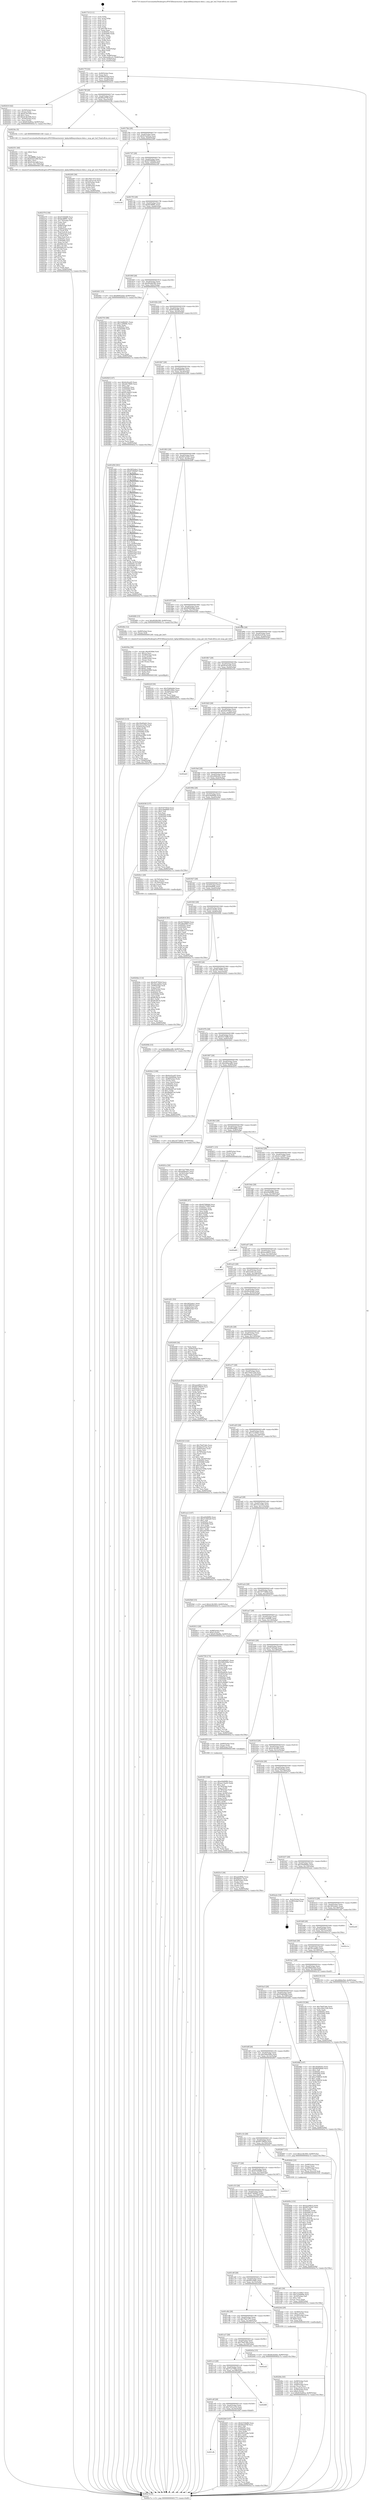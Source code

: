 digraph "0x401710" {
  label = "0x401710 (/mnt/c/Users/mathe/Desktop/tcc/POCII/binaries/extr_kphp-kdbbayesbayes-data.c_msg_get_buf_Final-ollvm.out::main(0))"
  labelloc = "t"
  node[shape=record]

  Entry [label="",width=0.3,height=0.3,shape=circle,fillcolor=black,style=filled]
  "0x40177f" [label="{
     0x40177f [32]\l
     | [instrs]\l
     &nbsp;&nbsp;0x40177f \<+6\>: mov -0x90(%rbp),%eax\l
     &nbsp;&nbsp;0x401785 \<+2\>: mov %eax,%ecx\l
     &nbsp;&nbsp;0x401787 \<+6\>: sub $0x80952ebd,%ecx\l
     &nbsp;&nbsp;0x40178d \<+6\>: mov %eax,-0xa4(%rbp)\l
     &nbsp;&nbsp;0x401793 \<+6\>: mov %ecx,-0xa8(%rbp)\l
     &nbsp;&nbsp;0x401799 \<+6\>: je 0000000000402410 \<main+0xd00\>\l
  }"]
  "0x402410" [label="{
     0x402410 [42]\l
     | [instrs]\l
     &nbsp;&nbsp;0x402410 \<+4\>: mov -0x50(%rbp),%rax\l
     &nbsp;&nbsp;0x402414 \<+2\>: mov (%rax),%ecx\l
     &nbsp;&nbsp;0x402416 \<+6\>: sub $0xd13b19db,%ecx\l
     &nbsp;&nbsp;0x40241c \<+3\>: add $0x1,%ecx\l
     &nbsp;&nbsp;0x40241f \<+6\>: add $0xd13b19db,%ecx\l
     &nbsp;&nbsp;0x402425 \<+4\>: mov -0x50(%rbp),%rax\l
     &nbsp;&nbsp;0x402429 \<+2\>: mov %ecx,(%rax)\l
     &nbsp;&nbsp;0x40242b \<+10\>: movl $0x810a40ca,-0x90(%rbp)\l
     &nbsp;&nbsp;0x402435 \<+5\>: jmp 0000000000402c7a \<main+0x156a\>\l
  }"]
  "0x40179f" [label="{
     0x40179f [28]\l
     | [instrs]\l
     &nbsp;&nbsp;0x40179f \<+5\>: jmp 00000000004017a4 \<main+0x94\>\l
     &nbsp;&nbsp;0x4017a4 \<+6\>: mov -0xa4(%rbp),%eax\l
     &nbsp;&nbsp;0x4017aa \<+5\>: sub $0x80eef78f,%eax\l
     &nbsp;&nbsp;0x4017af \<+6\>: mov %eax,-0xac(%rbp)\l
     &nbsp;&nbsp;0x4017b5 \<+6\>: je 000000000040234c \<main+0xc3c\>\l
  }"]
  Exit [label="",width=0.3,height=0.3,shape=circle,fillcolor=black,style=filled,peripheries=2]
  "0x40234c" [label="{
     0x40234c [5]\l
     | [instrs]\l
     &nbsp;&nbsp;0x40234c \<+5\>: call 0000000000401160 \<next_i\>\l
     | [calls]\l
     &nbsp;&nbsp;0x401160 \{1\} (/mnt/c/Users/mathe/Desktop/tcc/POCII/binaries/extr_kphp-kdbbayesbayes-data.c_msg_get_buf_Final-ollvm.out::next_i)\l
  }"]
  "0x4017bb" [label="{
     0x4017bb [28]\l
     | [instrs]\l
     &nbsp;&nbsp;0x4017bb \<+5\>: jmp 00000000004017c0 \<main+0xb0\>\l
     &nbsp;&nbsp;0x4017c0 \<+6\>: mov -0xa4(%rbp),%eax\l
     &nbsp;&nbsp;0x4017c6 \<+5\>: sub $0x810a40ca,%eax\l
     &nbsp;&nbsp;0x4017cb \<+6\>: mov %eax,-0xb0(%rbp)\l
     &nbsp;&nbsp;0x4017d1 \<+6\>: je 0000000000402295 \<main+0xb85\>\l
  }"]
  "0x402880" [label="{
     0x402880 [97]\l
     | [instrs]\l
     &nbsp;&nbsp;0x402880 \<+5\>: mov $0x83766b8d,%ecx\l
     &nbsp;&nbsp;0x402885 \<+5\>: mov $0xd22730f8,%edx\l
     &nbsp;&nbsp;0x40288a \<+7\>: mov 0x40505c,%esi\l
     &nbsp;&nbsp;0x402891 \<+8\>: mov 0x405060,%r8d\l
     &nbsp;&nbsp;0x402899 \<+3\>: mov %esi,%r9d\l
     &nbsp;&nbsp;0x40289c \<+7\>: sub $0xafed09fa,%r9d\l
     &nbsp;&nbsp;0x4028a3 \<+4\>: sub $0x1,%r9d\l
     &nbsp;&nbsp;0x4028a7 \<+7\>: add $0xafed09fa,%r9d\l
     &nbsp;&nbsp;0x4028ae \<+4\>: imul %r9d,%esi\l
     &nbsp;&nbsp;0x4028b2 \<+3\>: and $0x1,%esi\l
     &nbsp;&nbsp;0x4028b5 \<+3\>: cmp $0x0,%esi\l
     &nbsp;&nbsp;0x4028b8 \<+4\>: sete %r10b\l
     &nbsp;&nbsp;0x4028bc \<+4\>: cmp $0xa,%r8d\l
     &nbsp;&nbsp;0x4028c0 \<+4\>: setl %r11b\l
     &nbsp;&nbsp;0x4028c4 \<+3\>: mov %r10b,%bl\l
     &nbsp;&nbsp;0x4028c7 \<+3\>: and %r11b,%bl\l
     &nbsp;&nbsp;0x4028ca \<+3\>: xor %r11b,%r10b\l
     &nbsp;&nbsp;0x4028cd \<+3\>: or %r10b,%bl\l
     &nbsp;&nbsp;0x4028d0 \<+3\>: test $0x1,%bl\l
     &nbsp;&nbsp;0x4028d3 \<+3\>: cmovne %edx,%ecx\l
     &nbsp;&nbsp;0x4028d6 \<+6\>: mov %ecx,-0x90(%rbp)\l
     &nbsp;&nbsp;0x4028dc \<+5\>: jmp 0000000000402c7a \<main+0x156a\>\l
  }"]
  "0x402295" [label="{
     0x402295 [36]\l
     | [instrs]\l
     &nbsp;&nbsp;0x402295 \<+5\>: mov $0x76d11f73,%eax\l
     &nbsp;&nbsp;0x40229a \<+5\>: mov $0x7e01a154,%ecx\l
     &nbsp;&nbsp;0x40229f \<+4\>: mov -0x50(%rbp),%rdx\l
     &nbsp;&nbsp;0x4022a3 \<+2\>: mov (%rdx),%esi\l
     &nbsp;&nbsp;0x4022a5 \<+4\>: mov -0x58(%rbp),%rdx\l
     &nbsp;&nbsp;0x4022a9 \<+2\>: cmp (%rdx),%esi\l
     &nbsp;&nbsp;0x4022ab \<+3\>: cmovl %ecx,%eax\l
     &nbsp;&nbsp;0x4022ae \<+6\>: mov %eax,-0x90(%rbp)\l
     &nbsp;&nbsp;0x4022b4 \<+5\>: jmp 0000000000402c7a \<main+0x156a\>\l
  }"]
  "0x4017d7" [label="{
     0x4017d7 [28]\l
     | [instrs]\l
     &nbsp;&nbsp;0x4017d7 \<+5\>: jmp 00000000004017dc \<main+0xcc\>\l
     &nbsp;&nbsp;0x4017dc \<+6\>: mov -0xa4(%rbp),%eax\l
     &nbsp;&nbsp;0x4017e2 \<+5\>: sub $0x83766b8d,%eax\l
     &nbsp;&nbsp;0x4017e7 \<+6\>: mov %eax,-0xb4(%rbp)\l
     &nbsp;&nbsp;0x4017ed \<+6\>: je 0000000000402c44 \<main+0x1534\>\l
  }"]
  "0x40265b" [label="{
     0x40265b [153]\l
     | [instrs]\l
     &nbsp;&nbsp;0x40265b \<+5\>: mov $0xeecb80c5,%edx\l
     &nbsp;&nbsp;0x402660 \<+5\>: mov $0x947e25d7,%esi\l
     &nbsp;&nbsp;0x402665 \<+3\>: mov $0x1,%r8b\l
     &nbsp;&nbsp;0x402668 \<+8\>: mov 0x40505c,%r9d\l
     &nbsp;&nbsp;0x402670 \<+8\>: mov 0x405060,%r10d\l
     &nbsp;&nbsp;0x402678 \<+3\>: mov %r9d,%r11d\l
     &nbsp;&nbsp;0x40267b \<+7\>: sub $0x538357fb,%r11d\l
     &nbsp;&nbsp;0x402682 \<+4\>: sub $0x1,%r11d\l
     &nbsp;&nbsp;0x402686 \<+7\>: add $0x538357fb,%r11d\l
     &nbsp;&nbsp;0x40268d \<+4\>: imul %r11d,%r9d\l
     &nbsp;&nbsp;0x402691 \<+4\>: and $0x1,%r9d\l
     &nbsp;&nbsp;0x402695 \<+4\>: cmp $0x0,%r9d\l
     &nbsp;&nbsp;0x402699 \<+3\>: sete %bl\l
     &nbsp;&nbsp;0x40269c \<+4\>: cmp $0xa,%r10d\l
     &nbsp;&nbsp;0x4026a0 \<+4\>: setl %r14b\l
     &nbsp;&nbsp;0x4026a4 \<+3\>: mov %bl,%r15b\l
     &nbsp;&nbsp;0x4026a7 \<+4\>: xor $0xff,%r15b\l
     &nbsp;&nbsp;0x4026ab \<+3\>: mov %r14b,%r12b\l
     &nbsp;&nbsp;0x4026ae \<+4\>: xor $0xff,%r12b\l
     &nbsp;&nbsp;0x4026b2 \<+4\>: xor $0x0,%r8b\l
     &nbsp;&nbsp;0x4026b6 \<+3\>: mov %r15b,%r13b\l
     &nbsp;&nbsp;0x4026b9 \<+4\>: and $0x0,%r13b\l
     &nbsp;&nbsp;0x4026bd \<+3\>: and %r8b,%bl\l
     &nbsp;&nbsp;0x4026c0 \<+3\>: mov %r12b,%al\l
     &nbsp;&nbsp;0x4026c3 \<+2\>: and $0x0,%al\l
     &nbsp;&nbsp;0x4026c5 \<+3\>: and %r8b,%r14b\l
     &nbsp;&nbsp;0x4026c8 \<+3\>: or %bl,%r13b\l
     &nbsp;&nbsp;0x4026cb \<+3\>: or %r14b,%al\l
     &nbsp;&nbsp;0x4026ce \<+3\>: xor %al,%r13b\l
     &nbsp;&nbsp;0x4026d1 \<+3\>: or %r12b,%r15b\l
     &nbsp;&nbsp;0x4026d4 \<+4\>: xor $0xff,%r15b\l
     &nbsp;&nbsp;0x4026d8 \<+4\>: or $0x0,%r8b\l
     &nbsp;&nbsp;0x4026dc \<+3\>: and %r8b,%r15b\l
     &nbsp;&nbsp;0x4026df \<+3\>: or %r15b,%r13b\l
     &nbsp;&nbsp;0x4026e2 \<+4\>: test $0x1,%r13b\l
     &nbsp;&nbsp;0x4026e6 \<+3\>: cmovne %esi,%edx\l
     &nbsp;&nbsp;0x4026e9 \<+6\>: mov %edx,-0x90(%rbp)\l
     &nbsp;&nbsp;0x4026ef \<+5\>: jmp 0000000000402c7a \<main+0x156a\>\l
  }"]
  "0x402c44" [label="{
     0x402c44\l
  }", style=dashed]
  "0x4017f3" [label="{
     0x4017f3 [28]\l
     | [instrs]\l
     &nbsp;&nbsp;0x4017f3 \<+5\>: jmp 00000000004017f8 \<main+0xe8\>\l
     &nbsp;&nbsp;0x4017f8 \<+6\>: mov -0xa4(%rbp),%eax\l
     &nbsp;&nbsp;0x4017fe \<+5\>: sub $0x8e38f9f1,%eax\l
     &nbsp;&nbsp;0x401803 \<+6\>: mov %eax,-0xb8(%rbp)\l
     &nbsp;&nbsp;0x401809 \<+6\>: je 0000000000402401 \<main+0xcf1\>\l
  }"]
  "0x402545" [label="{
     0x402545 [113]\l
     | [instrs]\l
     &nbsp;&nbsp;0x402545 \<+5\>: mov $0x30e60ab2,%ecx\l
     &nbsp;&nbsp;0x40254a \<+5\>: mov $0x141ec04a,%edx\l
     &nbsp;&nbsp;0x40254f \<+4\>: mov -0x40(%rbp),%rdi\l
     &nbsp;&nbsp;0x402553 \<+6\>: movl $0x0,(%rdi)\l
     &nbsp;&nbsp;0x402559 \<+7\>: mov 0x40505c,%esi\l
     &nbsp;&nbsp;0x402560 \<+8\>: mov 0x405060,%r8d\l
     &nbsp;&nbsp;0x402568 \<+3\>: mov %esi,%r9d\l
     &nbsp;&nbsp;0x40256b \<+7\>: sub $0x8eae5f8b,%r9d\l
     &nbsp;&nbsp;0x402572 \<+4\>: sub $0x1,%r9d\l
     &nbsp;&nbsp;0x402576 \<+7\>: add $0x8eae5f8b,%r9d\l
     &nbsp;&nbsp;0x40257d \<+4\>: imul %r9d,%esi\l
     &nbsp;&nbsp;0x402581 \<+3\>: and $0x1,%esi\l
     &nbsp;&nbsp;0x402584 \<+3\>: cmp $0x0,%esi\l
     &nbsp;&nbsp;0x402587 \<+4\>: sete %r10b\l
     &nbsp;&nbsp;0x40258b \<+4\>: cmp $0xa,%r8d\l
     &nbsp;&nbsp;0x40258f \<+4\>: setl %r11b\l
     &nbsp;&nbsp;0x402593 \<+3\>: mov %r10b,%bl\l
     &nbsp;&nbsp;0x402596 \<+3\>: and %r11b,%bl\l
     &nbsp;&nbsp;0x402599 \<+3\>: xor %r11b,%r10b\l
     &nbsp;&nbsp;0x40259c \<+3\>: or %r10b,%bl\l
     &nbsp;&nbsp;0x40259f \<+3\>: test $0x1,%bl\l
     &nbsp;&nbsp;0x4025a2 \<+3\>: cmovne %edx,%ecx\l
     &nbsp;&nbsp;0x4025a5 \<+6\>: mov %ecx,-0x90(%rbp)\l
     &nbsp;&nbsp;0x4025ab \<+6\>: mov %eax,-0x178(%rbp)\l
     &nbsp;&nbsp;0x4025b1 \<+5\>: jmp 0000000000402c7a \<main+0x156a\>\l
  }"]
  "0x402401" [label="{
     0x402401 [15]\l
     | [instrs]\l
     &nbsp;&nbsp;0x402401 \<+10\>: movl $0x80952ebd,-0x90(%rbp)\l
     &nbsp;&nbsp;0x40240b \<+5\>: jmp 0000000000402c7a \<main+0x156a\>\l
  }"]
  "0x40180f" [label="{
     0x40180f [28]\l
     | [instrs]\l
     &nbsp;&nbsp;0x40180f \<+5\>: jmp 0000000000401814 \<main+0x104\>\l
     &nbsp;&nbsp;0x401814 \<+6\>: mov -0xa4(%rbp),%eax\l
     &nbsp;&nbsp;0x40181a \<+5\>: sub $0x9026b390,%eax\l
     &nbsp;&nbsp;0x40181f \<+6\>: mov %eax,-0xbc(%rbp)\l
     &nbsp;&nbsp;0x401825 \<+6\>: je 0000000000402703 \<main+0xff3\>\l
  }"]
  "0x40250a" [label="{
     0x40250a [59]\l
     | [instrs]\l
     &nbsp;&nbsp;0x40250a \<+10\>: movabs $0x4030b6,%rdi\l
     &nbsp;&nbsp;0x402514 \<+5\>: mov $0x1a,%ecx\l
     &nbsp;&nbsp;0x402519 \<+4\>: mov -0x48(%rbp),%rdx\l
     &nbsp;&nbsp;0x40251d \<+3\>: mov %rax,(%rdx)\l
     &nbsp;&nbsp;0x402520 \<+4\>: mov -0x48(%rbp),%rax\l
     &nbsp;&nbsp;0x402524 \<+3\>: mov (%rax),%rax\l
     &nbsp;&nbsp;0x402527 \<+3\>: movsbl (%rax),%eax\l
     &nbsp;&nbsp;0x40252a \<+1\>: cltd\l
     &nbsp;&nbsp;0x40252b \<+2\>: idiv %ecx\l
     &nbsp;&nbsp;0x40252d \<+6\>: sub $0x6b0b0f69,%edx\l
     &nbsp;&nbsp;0x402533 \<+3\>: add $0x61,%edx\l
     &nbsp;&nbsp;0x402536 \<+6\>: add $0x6b0b0f69,%edx\l
     &nbsp;&nbsp;0x40253c \<+2\>: mov %edx,%esi\l
     &nbsp;&nbsp;0x40253e \<+2\>: mov $0x0,%al\l
     &nbsp;&nbsp;0x402540 \<+5\>: call 0000000000401040 \<printf@plt\>\l
     | [calls]\l
     &nbsp;&nbsp;0x401040 \{1\} (unknown)\l
  }"]
  "0x402703" [label="{
     0x402703 [86]\l
     | [instrs]\l
     &nbsp;&nbsp;0x402703 \<+5\>: mov $0x3adbb401,%eax\l
     &nbsp;&nbsp;0x402708 \<+5\>: mov $0x1cd069fc,%ecx\l
     &nbsp;&nbsp;0x40270d \<+2\>: xor %edx,%edx\l
     &nbsp;&nbsp;0x40270f \<+7\>: mov 0x40505c,%esi\l
     &nbsp;&nbsp;0x402716 \<+7\>: mov 0x405060,%edi\l
     &nbsp;&nbsp;0x40271d \<+3\>: sub $0x1,%edx\l
     &nbsp;&nbsp;0x402720 \<+3\>: mov %esi,%r8d\l
     &nbsp;&nbsp;0x402723 \<+3\>: add %edx,%r8d\l
     &nbsp;&nbsp;0x402726 \<+4\>: imul %r8d,%esi\l
     &nbsp;&nbsp;0x40272a \<+3\>: and $0x1,%esi\l
     &nbsp;&nbsp;0x40272d \<+3\>: cmp $0x0,%esi\l
     &nbsp;&nbsp;0x402730 \<+4\>: sete %r9b\l
     &nbsp;&nbsp;0x402734 \<+3\>: cmp $0xa,%edi\l
     &nbsp;&nbsp;0x402737 \<+4\>: setl %r10b\l
     &nbsp;&nbsp;0x40273b \<+3\>: mov %r9b,%r11b\l
     &nbsp;&nbsp;0x40273e \<+3\>: and %r10b,%r11b\l
     &nbsp;&nbsp;0x402741 \<+3\>: xor %r10b,%r9b\l
     &nbsp;&nbsp;0x402744 \<+3\>: or %r9b,%r11b\l
     &nbsp;&nbsp;0x402747 \<+4\>: test $0x1,%r11b\l
     &nbsp;&nbsp;0x40274b \<+3\>: cmovne %ecx,%eax\l
     &nbsp;&nbsp;0x40274e \<+6\>: mov %eax,-0x90(%rbp)\l
     &nbsp;&nbsp;0x402754 \<+5\>: jmp 0000000000402c7a \<main+0x156a\>\l
  }"]
  "0x40182b" [label="{
     0x40182b [28]\l
     | [instrs]\l
     &nbsp;&nbsp;0x40182b \<+5\>: jmp 0000000000401830 \<main+0x120\>\l
     &nbsp;&nbsp;0x401830 \<+6\>: mov -0xa4(%rbp),%eax\l
     &nbsp;&nbsp;0x401836 \<+5\>: sub $0x915fad8e,%eax\l
     &nbsp;&nbsp;0x40183b \<+6\>: mov %eax,-0xc0(%rbp)\l
     &nbsp;&nbsp;0x401841 \<+6\>: je 000000000040292f \<main+0x121f\>\l
  }"]
  "0x402379" [label="{
     0x402379 [136]\l
     | [instrs]\l
     &nbsp;&nbsp;0x402379 \<+5\>: mov $0x61928df6,%ecx\l
     &nbsp;&nbsp;0x40237e \<+5\>: mov $0x8e38f9f1,%edx\l
     &nbsp;&nbsp;0x402383 \<+6\>: mov -0x174(%rbp),%esi\l
     &nbsp;&nbsp;0x402389 \<+3\>: imul %eax,%esi\l
     &nbsp;&nbsp;0x40238c \<+3\>: mov %sil,%dil\l
     &nbsp;&nbsp;0x40238f \<+4\>: mov -0x68(%rbp),%r8\l
     &nbsp;&nbsp;0x402393 \<+3\>: mov (%r8),%r8\l
     &nbsp;&nbsp;0x402396 \<+4\>: mov -0x60(%rbp),%r9\l
     &nbsp;&nbsp;0x40239a \<+3\>: movslq (%r9),%r9\l
     &nbsp;&nbsp;0x40239d \<+4\>: mov (%r8,%r9,8),%r8\l
     &nbsp;&nbsp;0x4023a1 \<+4\>: mov -0x50(%rbp),%r9\l
     &nbsp;&nbsp;0x4023a5 \<+3\>: movslq (%r9),%r9\l
     &nbsp;&nbsp;0x4023a8 \<+4\>: mov %dil,(%r8,%r9,1)\l
     &nbsp;&nbsp;0x4023ac \<+7\>: mov 0x40505c,%eax\l
     &nbsp;&nbsp;0x4023b3 \<+7\>: mov 0x405060,%esi\l
     &nbsp;&nbsp;0x4023ba \<+3\>: mov %eax,%r10d\l
     &nbsp;&nbsp;0x4023bd \<+7\>: sub $0x64fe1b5,%r10d\l
     &nbsp;&nbsp;0x4023c4 \<+4\>: sub $0x1,%r10d\l
     &nbsp;&nbsp;0x4023c8 \<+7\>: add $0x64fe1b5,%r10d\l
     &nbsp;&nbsp;0x4023cf \<+4\>: imul %r10d,%eax\l
     &nbsp;&nbsp;0x4023d3 \<+3\>: and $0x1,%eax\l
     &nbsp;&nbsp;0x4023d6 \<+3\>: cmp $0x0,%eax\l
     &nbsp;&nbsp;0x4023d9 \<+4\>: sete %dil\l
     &nbsp;&nbsp;0x4023dd \<+3\>: cmp $0xa,%esi\l
     &nbsp;&nbsp;0x4023e0 \<+4\>: setl %r11b\l
     &nbsp;&nbsp;0x4023e4 \<+3\>: mov %dil,%bl\l
     &nbsp;&nbsp;0x4023e7 \<+3\>: and %r11b,%bl\l
     &nbsp;&nbsp;0x4023ea \<+3\>: xor %r11b,%dil\l
     &nbsp;&nbsp;0x4023ed \<+3\>: or %dil,%bl\l
     &nbsp;&nbsp;0x4023f0 \<+3\>: test $0x1,%bl\l
     &nbsp;&nbsp;0x4023f3 \<+3\>: cmovne %edx,%ecx\l
     &nbsp;&nbsp;0x4023f6 \<+6\>: mov %ecx,-0x90(%rbp)\l
     &nbsp;&nbsp;0x4023fc \<+5\>: jmp 0000000000402c7a \<main+0x156a\>\l
  }"]
  "0x40292f" [label="{
     0x40292f [147]\l
     | [instrs]\l
     &nbsp;&nbsp;0x40292f \<+5\>: mov $0x9c42ce45,%eax\l
     &nbsp;&nbsp;0x402934 \<+5\>: mov $0xd0c7f085,%ecx\l
     &nbsp;&nbsp;0x402939 \<+2\>: mov $0x1,%dl\l
     &nbsp;&nbsp;0x40293b \<+7\>: mov 0x40505c,%esi\l
     &nbsp;&nbsp;0x402942 \<+7\>: mov 0x405060,%edi\l
     &nbsp;&nbsp;0x402949 \<+3\>: mov %esi,%r8d\l
     &nbsp;&nbsp;0x40294c \<+7\>: sub $0xf21dab25,%r8d\l
     &nbsp;&nbsp;0x402953 \<+4\>: sub $0x1,%r8d\l
     &nbsp;&nbsp;0x402957 \<+7\>: add $0xf21dab25,%r8d\l
     &nbsp;&nbsp;0x40295e \<+4\>: imul %r8d,%esi\l
     &nbsp;&nbsp;0x402962 \<+3\>: and $0x1,%esi\l
     &nbsp;&nbsp;0x402965 \<+3\>: cmp $0x0,%esi\l
     &nbsp;&nbsp;0x402968 \<+4\>: sete %r9b\l
     &nbsp;&nbsp;0x40296c \<+3\>: cmp $0xa,%edi\l
     &nbsp;&nbsp;0x40296f \<+4\>: setl %r10b\l
     &nbsp;&nbsp;0x402973 \<+3\>: mov %r9b,%r11b\l
     &nbsp;&nbsp;0x402976 \<+4\>: xor $0xff,%r11b\l
     &nbsp;&nbsp;0x40297a \<+3\>: mov %r10b,%bl\l
     &nbsp;&nbsp;0x40297d \<+3\>: xor $0xff,%bl\l
     &nbsp;&nbsp;0x402980 \<+3\>: xor $0x0,%dl\l
     &nbsp;&nbsp;0x402983 \<+3\>: mov %r11b,%r14b\l
     &nbsp;&nbsp;0x402986 \<+4\>: and $0x0,%r14b\l
     &nbsp;&nbsp;0x40298a \<+3\>: and %dl,%r9b\l
     &nbsp;&nbsp;0x40298d \<+3\>: mov %bl,%r15b\l
     &nbsp;&nbsp;0x402990 \<+4\>: and $0x0,%r15b\l
     &nbsp;&nbsp;0x402994 \<+3\>: and %dl,%r10b\l
     &nbsp;&nbsp;0x402997 \<+3\>: or %r9b,%r14b\l
     &nbsp;&nbsp;0x40299a \<+3\>: or %r10b,%r15b\l
     &nbsp;&nbsp;0x40299d \<+3\>: xor %r15b,%r14b\l
     &nbsp;&nbsp;0x4029a0 \<+3\>: or %bl,%r11b\l
     &nbsp;&nbsp;0x4029a3 \<+4\>: xor $0xff,%r11b\l
     &nbsp;&nbsp;0x4029a7 \<+3\>: or $0x0,%dl\l
     &nbsp;&nbsp;0x4029aa \<+3\>: and %dl,%r11b\l
     &nbsp;&nbsp;0x4029ad \<+3\>: or %r11b,%r14b\l
     &nbsp;&nbsp;0x4029b0 \<+4\>: test $0x1,%r14b\l
     &nbsp;&nbsp;0x4029b4 \<+3\>: cmovne %ecx,%eax\l
     &nbsp;&nbsp;0x4029b7 \<+6\>: mov %eax,-0x90(%rbp)\l
     &nbsp;&nbsp;0x4029bd \<+5\>: jmp 0000000000402c7a \<main+0x156a\>\l
  }"]
  "0x401847" [label="{
     0x401847 [28]\l
     | [instrs]\l
     &nbsp;&nbsp;0x401847 \<+5\>: jmp 000000000040184c \<main+0x13c\>\l
     &nbsp;&nbsp;0x40184c \<+6\>: mov -0xa4(%rbp),%eax\l
     &nbsp;&nbsp;0x401852 \<+5\>: sub $0x93f89343,%eax\l
     &nbsp;&nbsp;0x401857 \<+6\>: mov %eax,-0xc4(%rbp)\l
     &nbsp;&nbsp;0x40185d \<+6\>: je 0000000000401d56 \<main+0x646\>\l
  }"]
  "0x402351" [label="{
     0x402351 [40]\l
     | [instrs]\l
     &nbsp;&nbsp;0x402351 \<+5\>: mov $0x2,%ecx\l
     &nbsp;&nbsp;0x402356 \<+1\>: cltd\l
     &nbsp;&nbsp;0x402357 \<+2\>: idiv %ecx\l
     &nbsp;&nbsp;0x402359 \<+6\>: imul $0xfffffffe,%edx,%ecx\l
     &nbsp;&nbsp;0x40235f \<+6\>: sub $0x910a1a68,%ecx\l
     &nbsp;&nbsp;0x402365 \<+3\>: add $0x1,%ecx\l
     &nbsp;&nbsp;0x402368 \<+6\>: add $0x910a1a68,%ecx\l
     &nbsp;&nbsp;0x40236e \<+6\>: mov %ecx,-0x174(%rbp)\l
     &nbsp;&nbsp;0x402374 \<+5\>: call 0000000000401160 \<next_i\>\l
     | [calls]\l
     &nbsp;&nbsp;0x401160 \{1\} (/mnt/c/Users/mathe/Desktop/tcc/POCII/binaries/extr_kphp-kdbbayesbayes-data.c_msg_get_buf_Final-ollvm.out::next_i)\l
  }"]
  "0x401d56" [label="{
     0x401d56 [301]\l
     | [instrs]\l
     &nbsp;&nbsp;0x401d56 \<+5\>: mov $0x3652ebe1,%eax\l
     &nbsp;&nbsp;0x401d5b \<+5\>: mov $0x673646d7,%ecx\l
     &nbsp;&nbsp;0x401d60 \<+3\>: mov %rsp,%rdx\l
     &nbsp;&nbsp;0x401d63 \<+4\>: add $0xfffffffffffffff0,%rdx\l
     &nbsp;&nbsp;0x401d67 \<+3\>: mov %rdx,%rsp\l
     &nbsp;&nbsp;0x401d6a \<+7\>: mov %rdx,-0x88(%rbp)\l
     &nbsp;&nbsp;0x401d71 \<+3\>: mov %rsp,%rdx\l
     &nbsp;&nbsp;0x401d74 \<+4\>: add $0xfffffffffffffff0,%rdx\l
     &nbsp;&nbsp;0x401d78 \<+3\>: mov %rdx,%rsp\l
     &nbsp;&nbsp;0x401d7b \<+3\>: mov %rsp,%rsi\l
     &nbsp;&nbsp;0x401d7e \<+4\>: add $0xfffffffffffffff0,%rsi\l
     &nbsp;&nbsp;0x401d82 \<+3\>: mov %rsi,%rsp\l
     &nbsp;&nbsp;0x401d85 \<+4\>: mov %rsi,-0x80(%rbp)\l
     &nbsp;&nbsp;0x401d89 \<+3\>: mov %rsp,%rsi\l
     &nbsp;&nbsp;0x401d8c \<+4\>: add $0xfffffffffffffff0,%rsi\l
     &nbsp;&nbsp;0x401d90 \<+3\>: mov %rsi,%rsp\l
     &nbsp;&nbsp;0x401d93 \<+4\>: mov %rsi,-0x78(%rbp)\l
     &nbsp;&nbsp;0x401d97 \<+3\>: mov %rsp,%rsi\l
     &nbsp;&nbsp;0x401d9a \<+4\>: add $0xfffffffffffffff0,%rsi\l
     &nbsp;&nbsp;0x401d9e \<+3\>: mov %rsi,%rsp\l
     &nbsp;&nbsp;0x401da1 \<+4\>: mov %rsi,-0x70(%rbp)\l
     &nbsp;&nbsp;0x401da5 \<+3\>: mov %rsp,%rsi\l
     &nbsp;&nbsp;0x401da8 \<+4\>: add $0xfffffffffffffff0,%rsi\l
     &nbsp;&nbsp;0x401dac \<+3\>: mov %rsi,%rsp\l
     &nbsp;&nbsp;0x401daf \<+4\>: mov %rsi,-0x68(%rbp)\l
     &nbsp;&nbsp;0x401db3 \<+3\>: mov %rsp,%rsi\l
     &nbsp;&nbsp;0x401db6 \<+4\>: add $0xfffffffffffffff0,%rsi\l
     &nbsp;&nbsp;0x401dba \<+3\>: mov %rsi,%rsp\l
     &nbsp;&nbsp;0x401dbd \<+4\>: mov %rsi,-0x60(%rbp)\l
     &nbsp;&nbsp;0x401dc1 \<+3\>: mov %rsp,%rsi\l
     &nbsp;&nbsp;0x401dc4 \<+4\>: add $0xfffffffffffffff0,%rsi\l
     &nbsp;&nbsp;0x401dc8 \<+3\>: mov %rsi,%rsp\l
     &nbsp;&nbsp;0x401dcb \<+4\>: mov %rsi,-0x58(%rbp)\l
     &nbsp;&nbsp;0x401dcf \<+3\>: mov %rsp,%rsi\l
     &nbsp;&nbsp;0x401dd2 \<+4\>: add $0xfffffffffffffff0,%rsi\l
     &nbsp;&nbsp;0x401dd6 \<+3\>: mov %rsi,%rsp\l
     &nbsp;&nbsp;0x401dd9 \<+4\>: mov %rsi,-0x50(%rbp)\l
     &nbsp;&nbsp;0x401ddd \<+3\>: mov %rsp,%rsi\l
     &nbsp;&nbsp;0x401de0 \<+4\>: add $0xfffffffffffffff0,%rsi\l
     &nbsp;&nbsp;0x401de4 \<+3\>: mov %rsi,%rsp\l
     &nbsp;&nbsp;0x401de7 \<+4\>: mov %rsi,-0x48(%rbp)\l
     &nbsp;&nbsp;0x401deb \<+3\>: mov %rsp,%rsi\l
     &nbsp;&nbsp;0x401dee \<+4\>: add $0xfffffffffffffff0,%rsi\l
     &nbsp;&nbsp;0x401df2 \<+3\>: mov %rsi,%rsp\l
     &nbsp;&nbsp;0x401df5 \<+4\>: mov %rsi,-0x40(%rbp)\l
     &nbsp;&nbsp;0x401df9 \<+7\>: mov -0x88(%rbp),%rsi\l
     &nbsp;&nbsp;0x401e00 \<+6\>: movl $0x0,(%rsi)\l
     &nbsp;&nbsp;0x401e06 \<+6\>: mov -0x94(%rbp),%edi\l
     &nbsp;&nbsp;0x401e0c \<+2\>: mov %edi,(%rdx)\l
     &nbsp;&nbsp;0x401e0e \<+4\>: mov -0x80(%rbp),%rsi\l
     &nbsp;&nbsp;0x401e12 \<+7\>: mov -0xa0(%rbp),%r8\l
     &nbsp;&nbsp;0x401e19 \<+3\>: mov %r8,(%rsi)\l
     &nbsp;&nbsp;0x401e1c \<+3\>: cmpl $0x2,(%rdx)\l
     &nbsp;&nbsp;0x401e1f \<+4\>: setne %r9b\l
     &nbsp;&nbsp;0x401e23 \<+4\>: and $0x1,%r9b\l
     &nbsp;&nbsp;0x401e27 \<+4\>: mov %r9b,-0x35(%rbp)\l
     &nbsp;&nbsp;0x401e2b \<+8\>: mov 0x40505c,%r10d\l
     &nbsp;&nbsp;0x401e33 \<+8\>: mov 0x405060,%r11d\l
     &nbsp;&nbsp;0x401e3b \<+3\>: mov %r10d,%ebx\l
     &nbsp;&nbsp;0x401e3e \<+6\>: add $0x17d1a38d,%ebx\l
     &nbsp;&nbsp;0x401e44 \<+3\>: sub $0x1,%ebx\l
     &nbsp;&nbsp;0x401e47 \<+6\>: sub $0x17d1a38d,%ebx\l
     &nbsp;&nbsp;0x401e4d \<+4\>: imul %ebx,%r10d\l
     &nbsp;&nbsp;0x401e51 \<+4\>: and $0x1,%r10d\l
     &nbsp;&nbsp;0x401e55 \<+4\>: cmp $0x0,%r10d\l
     &nbsp;&nbsp;0x401e59 \<+4\>: sete %r9b\l
     &nbsp;&nbsp;0x401e5d \<+4\>: cmp $0xa,%r11d\l
     &nbsp;&nbsp;0x401e61 \<+4\>: setl %r14b\l
     &nbsp;&nbsp;0x401e65 \<+3\>: mov %r9b,%r15b\l
     &nbsp;&nbsp;0x401e68 \<+3\>: and %r14b,%r15b\l
     &nbsp;&nbsp;0x401e6b \<+3\>: xor %r14b,%r9b\l
     &nbsp;&nbsp;0x401e6e \<+3\>: or %r9b,%r15b\l
     &nbsp;&nbsp;0x401e71 \<+4\>: test $0x1,%r15b\l
     &nbsp;&nbsp;0x401e75 \<+3\>: cmovne %ecx,%eax\l
     &nbsp;&nbsp;0x401e78 \<+6\>: mov %eax,-0x90(%rbp)\l
     &nbsp;&nbsp;0x401e7e \<+5\>: jmp 0000000000402c7a \<main+0x156a\>\l
  }"]
  "0x401863" [label="{
     0x401863 [28]\l
     | [instrs]\l
     &nbsp;&nbsp;0x401863 \<+5\>: jmp 0000000000401868 \<main+0x158\>\l
     &nbsp;&nbsp;0x401868 \<+6\>: mov -0xa4(%rbp),%eax\l
     &nbsp;&nbsp;0x40186e \<+5\>: sub $0x947e25d7,%eax\l
     &nbsp;&nbsp;0x401873 \<+6\>: mov %eax,-0xc8(%rbp)\l
     &nbsp;&nbsp;0x401879 \<+6\>: je 00000000004026f4 \<main+0xfe4\>\l
  }"]
  "0x401cfb" [label="{
     0x401cfb\l
  }", style=dashed]
  "0x4026f4" [label="{
     0x4026f4 [15]\l
     | [instrs]\l
     &nbsp;&nbsp;0x4026f4 \<+10\>: movl $0x9026b390,-0x90(%rbp)\l
     &nbsp;&nbsp;0x4026fe \<+5\>: jmp 0000000000402c7a \<main+0x156a\>\l
  }"]
  "0x40187f" [label="{
     0x40187f [28]\l
     | [instrs]\l
     &nbsp;&nbsp;0x40187f \<+5\>: jmp 0000000000401884 \<main+0x174\>\l
     &nbsp;&nbsp;0x401884 \<+6\>: mov -0xa4(%rbp),%eax\l
     &nbsp;&nbsp;0x40188a \<+5\>: sub $0x99d5b8a8,%eax\l
     &nbsp;&nbsp;0x40188f \<+6\>: mov %eax,-0xcc(%rbp)\l
     &nbsp;&nbsp;0x401895 \<+6\>: je 00000000004024fe \<main+0xdee\>\l
  }"]
  "0x4022b9" [label="{
     0x4022b9 [147]\l
     | [instrs]\l
     &nbsp;&nbsp;0x4022b9 \<+5\>: mov $0x61928df6,%eax\l
     &nbsp;&nbsp;0x4022be \<+5\>: mov $0x80eef78f,%ecx\l
     &nbsp;&nbsp;0x4022c3 \<+2\>: mov $0x1,%dl\l
     &nbsp;&nbsp;0x4022c5 \<+7\>: mov 0x40505c,%esi\l
     &nbsp;&nbsp;0x4022cc \<+7\>: mov 0x405060,%edi\l
     &nbsp;&nbsp;0x4022d3 \<+3\>: mov %esi,%r8d\l
     &nbsp;&nbsp;0x4022d6 \<+7\>: add $0x20031ede,%r8d\l
     &nbsp;&nbsp;0x4022dd \<+4\>: sub $0x1,%r8d\l
     &nbsp;&nbsp;0x4022e1 \<+7\>: sub $0x20031ede,%r8d\l
     &nbsp;&nbsp;0x4022e8 \<+4\>: imul %r8d,%esi\l
     &nbsp;&nbsp;0x4022ec \<+3\>: and $0x1,%esi\l
     &nbsp;&nbsp;0x4022ef \<+3\>: cmp $0x0,%esi\l
     &nbsp;&nbsp;0x4022f2 \<+4\>: sete %r9b\l
     &nbsp;&nbsp;0x4022f6 \<+3\>: cmp $0xa,%edi\l
     &nbsp;&nbsp;0x4022f9 \<+4\>: setl %r10b\l
     &nbsp;&nbsp;0x4022fd \<+3\>: mov %r9b,%r11b\l
     &nbsp;&nbsp;0x402300 \<+4\>: xor $0xff,%r11b\l
     &nbsp;&nbsp;0x402304 \<+3\>: mov %r10b,%bl\l
     &nbsp;&nbsp;0x402307 \<+3\>: xor $0xff,%bl\l
     &nbsp;&nbsp;0x40230a \<+3\>: xor $0x1,%dl\l
     &nbsp;&nbsp;0x40230d \<+3\>: mov %r11b,%r14b\l
     &nbsp;&nbsp;0x402310 \<+4\>: and $0xff,%r14b\l
     &nbsp;&nbsp;0x402314 \<+3\>: and %dl,%r9b\l
     &nbsp;&nbsp;0x402317 \<+3\>: mov %bl,%r15b\l
     &nbsp;&nbsp;0x40231a \<+4\>: and $0xff,%r15b\l
     &nbsp;&nbsp;0x40231e \<+3\>: and %dl,%r10b\l
     &nbsp;&nbsp;0x402321 \<+3\>: or %r9b,%r14b\l
     &nbsp;&nbsp;0x402324 \<+3\>: or %r10b,%r15b\l
     &nbsp;&nbsp;0x402327 \<+3\>: xor %r15b,%r14b\l
     &nbsp;&nbsp;0x40232a \<+3\>: or %bl,%r11b\l
     &nbsp;&nbsp;0x40232d \<+4\>: xor $0xff,%r11b\l
     &nbsp;&nbsp;0x402331 \<+3\>: or $0x1,%dl\l
     &nbsp;&nbsp;0x402334 \<+3\>: and %dl,%r11b\l
     &nbsp;&nbsp;0x402337 \<+3\>: or %r11b,%r14b\l
     &nbsp;&nbsp;0x40233a \<+4\>: test $0x1,%r14b\l
     &nbsp;&nbsp;0x40233e \<+3\>: cmovne %ecx,%eax\l
     &nbsp;&nbsp;0x402341 \<+6\>: mov %eax,-0x90(%rbp)\l
     &nbsp;&nbsp;0x402347 \<+5\>: jmp 0000000000402c7a \<main+0x156a\>\l
  }"]
  "0x4024fe" [label="{
     0x4024fe [12]\l
     | [instrs]\l
     &nbsp;&nbsp;0x4024fe \<+4\>: mov -0x68(%rbp),%rax\l
     &nbsp;&nbsp;0x402502 \<+3\>: mov (%rax),%rdi\l
     &nbsp;&nbsp;0x402505 \<+5\>: call 0000000000401240 \<msg_get_buf\>\l
     | [calls]\l
     &nbsp;&nbsp;0x401240 \{1\} (/mnt/c/Users/mathe/Desktop/tcc/POCII/binaries/extr_kphp-kdbbayesbayes-data.c_msg_get_buf_Final-ollvm.out::msg_get_buf)\l
  }"]
  "0x40189b" [label="{
     0x40189b [28]\l
     | [instrs]\l
     &nbsp;&nbsp;0x40189b \<+5\>: jmp 00000000004018a0 \<main+0x190\>\l
     &nbsp;&nbsp;0x4018a0 \<+6\>: mov -0xa4(%rbp),%eax\l
     &nbsp;&nbsp;0x4018a6 \<+5\>: sub $0x9a3c914a,%eax\l
     &nbsp;&nbsp;0x4018ab \<+6\>: mov %eax,-0xd0(%rbp)\l
     &nbsp;&nbsp;0x4018b1 \<+6\>: je 000000000040222f \<main+0xb1f\>\l
  }"]
  "0x401cdf" [label="{
     0x401cdf [28]\l
     | [instrs]\l
     &nbsp;&nbsp;0x401cdf \<+5\>: jmp 0000000000401ce4 \<main+0x5d4\>\l
     &nbsp;&nbsp;0x401ce4 \<+6\>: mov -0xa4(%rbp),%eax\l
     &nbsp;&nbsp;0x401cea \<+5\>: sub $0x7e01a154,%eax\l
     &nbsp;&nbsp;0x401cef \<+6\>: mov %eax,-0x16c(%rbp)\l
     &nbsp;&nbsp;0x401cf5 \<+6\>: je 00000000004022b9 \<main+0xba9\>\l
  }"]
  "0x40222f" [label="{
     0x40222f [30]\l
     | [instrs]\l
     &nbsp;&nbsp;0x40222f \<+5\>: mov $0x55d64d4d,%eax\l
     &nbsp;&nbsp;0x402234 \<+5\>: mov $0x6f3108dc,%ecx\l
     &nbsp;&nbsp;0x402239 \<+3\>: mov -0x2d(%rbp),%dl\l
     &nbsp;&nbsp;0x40223c \<+3\>: test $0x1,%dl\l
     &nbsp;&nbsp;0x40223f \<+3\>: cmovne %ecx,%eax\l
     &nbsp;&nbsp;0x402242 \<+6\>: mov %eax,-0x90(%rbp)\l
     &nbsp;&nbsp;0x402248 \<+5\>: jmp 0000000000402c7a \<main+0x156a\>\l
  }"]
  "0x4018b7" [label="{
     0x4018b7 [28]\l
     | [instrs]\l
     &nbsp;&nbsp;0x4018b7 \<+5\>: jmp 00000000004018bc \<main+0x1ac\>\l
     &nbsp;&nbsp;0x4018bc \<+6\>: mov -0xa4(%rbp),%eax\l
     &nbsp;&nbsp;0x4018c2 \<+5\>: sub $0x9c42ce45,%eax\l
     &nbsp;&nbsp;0x4018c7 \<+6\>: mov %eax,-0xd4(%rbp)\l
     &nbsp;&nbsp;0x4018cd \<+6\>: je 0000000000402c62 \<main+0x1552\>\l
  }"]
  "0x4028f0" [label="{
     0x4028f0\l
  }", style=dashed]
  "0x402c62" [label="{
     0x402c62\l
  }", style=dashed]
  "0x4018d3" [label="{
     0x4018d3 [28]\l
     | [instrs]\l
     &nbsp;&nbsp;0x4018d3 \<+5\>: jmp 00000000004018d8 \<main+0x1c8\>\l
     &nbsp;&nbsp;0x4018d8 \<+6\>: mov -0xa4(%rbp),%eax\l
     &nbsp;&nbsp;0x4018de \<+5\>: sub $0x9c87562d,%eax\l
     &nbsp;&nbsp;0x4018e3 \<+6\>: mov %eax,-0xd8(%rbp)\l
     &nbsp;&nbsp;0x4018e9 \<+6\>: je 0000000000402ab5 \<main+0x13a5\>\l
  }"]
  "0x401cc3" [label="{
     0x401cc3 [28]\l
     | [instrs]\l
     &nbsp;&nbsp;0x401cc3 \<+5\>: jmp 0000000000401cc8 \<main+0x5b8\>\l
     &nbsp;&nbsp;0x401cc8 \<+6\>: mov -0xa4(%rbp),%eax\l
     &nbsp;&nbsp;0x401cce \<+5\>: sub $0x7ca7784a,%eax\l
     &nbsp;&nbsp;0x401cd3 \<+6\>: mov %eax,-0x168(%rbp)\l
     &nbsp;&nbsp;0x401cd9 \<+6\>: je 00000000004028f0 \<main+0x11e0\>\l
  }"]
  "0x402ab5" [label="{
     0x402ab5\l
  }", style=dashed]
  "0x4018ef" [label="{
     0x4018ef [28]\l
     | [instrs]\l
     &nbsp;&nbsp;0x4018ef \<+5\>: jmp 00000000004018f4 \<main+0x1e4\>\l
     &nbsp;&nbsp;0x4018f4 \<+6\>: mov -0xa4(%rbp),%eax\l
     &nbsp;&nbsp;0x4018fa \<+5\>: sub $0xa946e42c,%eax\l
     &nbsp;&nbsp;0x4018ff \<+6\>: mov %eax,-0xdc(%rbp)\l
     &nbsp;&nbsp;0x401905 \<+6\>: je 0000000000402038 \<main+0x928\>\l
  }"]
  "0x402af2" [label="{
     0x402af2\l
  }", style=dashed]
  "0x402038" [label="{
     0x402038 [137]\l
     | [instrs]\l
     &nbsp;&nbsp;0x402038 \<+5\>: mov $0x9c87562d,%eax\l
     &nbsp;&nbsp;0x40203d \<+5\>: mov $0xac8d0849,%ecx\l
     &nbsp;&nbsp;0x402042 \<+2\>: mov $0x1,%dl\l
     &nbsp;&nbsp;0x402044 \<+2\>: xor %esi,%esi\l
     &nbsp;&nbsp;0x402046 \<+7\>: mov 0x40505c,%edi\l
     &nbsp;&nbsp;0x40204d \<+8\>: mov 0x405060,%r8d\l
     &nbsp;&nbsp;0x402055 \<+3\>: sub $0x1,%esi\l
     &nbsp;&nbsp;0x402058 \<+3\>: mov %edi,%r9d\l
     &nbsp;&nbsp;0x40205b \<+3\>: add %esi,%r9d\l
     &nbsp;&nbsp;0x40205e \<+4\>: imul %r9d,%edi\l
     &nbsp;&nbsp;0x402062 \<+3\>: and $0x1,%edi\l
     &nbsp;&nbsp;0x402065 \<+3\>: cmp $0x0,%edi\l
     &nbsp;&nbsp;0x402068 \<+4\>: sete %r10b\l
     &nbsp;&nbsp;0x40206c \<+4\>: cmp $0xa,%r8d\l
     &nbsp;&nbsp;0x402070 \<+4\>: setl %r11b\l
     &nbsp;&nbsp;0x402074 \<+3\>: mov %r10b,%bl\l
     &nbsp;&nbsp;0x402077 \<+3\>: xor $0xff,%bl\l
     &nbsp;&nbsp;0x40207a \<+3\>: mov %r11b,%r14b\l
     &nbsp;&nbsp;0x40207d \<+4\>: xor $0xff,%r14b\l
     &nbsp;&nbsp;0x402081 \<+3\>: xor $0x1,%dl\l
     &nbsp;&nbsp;0x402084 \<+3\>: mov %bl,%r15b\l
     &nbsp;&nbsp;0x402087 \<+4\>: and $0xff,%r15b\l
     &nbsp;&nbsp;0x40208b \<+3\>: and %dl,%r10b\l
     &nbsp;&nbsp;0x40208e \<+3\>: mov %r14b,%r12b\l
     &nbsp;&nbsp;0x402091 \<+4\>: and $0xff,%r12b\l
     &nbsp;&nbsp;0x402095 \<+3\>: and %dl,%r11b\l
     &nbsp;&nbsp;0x402098 \<+3\>: or %r10b,%r15b\l
     &nbsp;&nbsp;0x40209b \<+3\>: or %r11b,%r12b\l
     &nbsp;&nbsp;0x40209e \<+3\>: xor %r12b,%r15b\l
     &nbsp;&nbsp;0x4020a1 \<+3\>: or %r14b,%bl\l
     &nbsp;&nbsp;0x4020a4 \<+3\>: xor $0xff,%bl\l
     &nbsp;&nbsp;0x4020a7 \<+3\>: or $0x1,%dl\l
     &nbsp;&nbsp;0x4020aa \<+2\>: and %dl,%bl\l
     &nbsp;&nbsp;0x4020ac \<+3\>: or %bl,%r15b\l
     &nbsp;&nbsp;0x4020af \<+4\>: test $0x1,%r15b\l
     &nbsp;&nbsp;0x4020b3 \<+3\>: cmovne %ecx,%eax\l
     &nbsp;&nbsp;0x4020b6 \<+6\>: mov %eax,-0x90(%rbp)\l
     &nbsp;&nbsp;0x4020bc \<+5\>: jmp 0000000000402c7a \<main+0x156a\>\l
  }"]
  "0x40190b" [label="{
     0x40190b [28]\l
     | [instrs]\l
     &nbsp;&nbsp;0x40190b \<+5\>: jmp 0000000000401910 \<main+0x200\>\l
     &nbsp;&nbsp;0x401910 \<+6\>: mov -0xa4(%rbp),%eax\l
     &nbsp;&nbsp;0x401916 \<+5\>: sub $0xac8d0849,%eax\l
     &nbsp;&nbsp;0x40191b \<+6\>: mov %eax,-0xe0(%rbp)\l
     &nbsp;&nbsp;0x401921 \<+6\>: je 00000000004020c1 \<main+0x9b1\>\l
  }"]
  "0x401ca7" [label="{
     0x401ca7 [28]\l
     | [instrs]\l
     &nbsp;&nbsp;0x401ca7 \<+5\>: jmp 0000000000401cac \<main+0x59c\>\l
     &nbsp;&nbsp;0x401cac \<+6\>: mov -0xa4(%rbp),%eax\l
     &nbsp;&nbsp;0x401cb2 \<+5\>: sub $0x79e67a6e,%eax\l
     &nbsp;&nbsp;0x401cb7 \<+6\>: mov %eax,-0x164(%rbp)\l
     &nbsp;&nbsp;0x401cbd \<+6\>: je 0000000000402af2 \<main+0x13e2\>\l
  }"]
  "0x4020c1" [label="{
     0x4020c1 [29]\l
     | [instrs]\l
     &nbsp;&nbsp;0x4020c1 \<+4\>: mov -0x70(%rbp),%rax\l
     &nbsp;&nbsp;0x4020c5 \<+6\>: movl $0x1,(%rax)\l
     &nbsp;&nbsp;0x4020cb \<+4\>: mov -0x70(%rbp),%rax\l
     &nbsp;&nbsp;0x4020cf \<+3\>: movslq (%rax),%rax\l
     &nbsp;&nbsp;0x4020d2 \<+4\>: shl $0x3,%rax\l
     &nbsp;&nbsp;0x4020d6 \<+3\>: mov %rax,%rdi\l
     &nbsp;&nbsp;0x4020d9 \<+5\>: call 0000000000401050 \<malloc@plt\>\l
     | [calls]\l
     &nbsp;&nbsp;0x401050 \{1\} (unknown)\l
  }"]
  "0x401927" [label="{
     0x401927 [28]\l
     | [instrs]\l
     &nbsp;&nbsp;0x401927 \<+5\>: jmp 000000000040192c \<main+0x21c\>\l
     &nbsp;&nbsp;0x40192c \<+6\>: mov -0xa4(%rbp),%eax\l
     &nbsp;&nbsp;0x401932 \<+5\>: sub $0xada9f4fe,%eax\l
     &nbsp;&nbsp;0x401937 \<+6\>: mov %eax,-0xe4(%rbp)\l
     &nbsp;&nbsp;0x40193d \<+6\>: je 0000000000402816 \<main+0x1106\>\l
  }"]
  "0x40243a" [label="{
     0x40243a [15]\l
     | [instrs]\l
     &nbsp;&nbsp;0x40243a \<+10\>: movl $0xfdcd2deb,-0x90(%rbp)\l
     &nbsp;&nbsp;0x402444 \<+5\>: jmp 0000000000402c7a \<main+0x156a\>\l
  }"]
  "0x402816" [label="{
     0x402816 [91]\l
     | [instrs]\l
     &nbsp;&nbsp;0x402816 \<+5\>: mov $0x83766b8d,%eax\l
     &nbsp;&nbsp;0x40281b \<+5\>: mov $0xd6b48f63,%ecx\l
     &nbsp;&nbsp;0x402820 \<+7\>: mov 0x40505c,%edx\l
     &nbsp;&nbsp;0x402827 \<+7\>: mov 0x405060,%esi\l
     &nbsp;&nbsp;0x40282e \<+2\>: mov %edx,%edi\l
     &nbsp;&nbsp;0x402830 \<+6\>: add $0x2bb51279,%edi\l
     &nbsp;&nbsp;0x402836 \<+3\>: sub $0x1,%edi\l
     &nbsp;&nbsp;0x402839 \<+6\>: sub $0x2bb51279,%edi\l
     &nbsp;&nbsp;0x40283f \<+3\>: imul %edi,%edx\l
     &nbsp;&nbsp;0x402842 \<+3\>: and $0x1,%edx\l
     &nbsp;&nbsp;0x402845 \<+3\>: cmp $0x0,%edx\l
     &nbsp;&nbsp;0x402848 \<+4\>: sete %r8b\l
     &nbsp;&nbsp;0x40284c \<+3\>: cmp $0xa,%esi\l
     &nbsp;&nbsp;0x40284f \<+4\>: setl %r9b\l
     &nbsp;&nbsp;0x402853 \<+3\>: mov %r8b,%r10b\l
     &nbsp;&nbsp;0x402856 \<+3\>: and %r9b,%r10b\l
     &nbsp;&nbsp;0x402859 \<+3\>: xor %r9b,%r8b\l
     &nbsp;&nbsp;0x40285c \<+3\>: or %r8b,%r10b\l
     &nbsp;&nbsp;0x40285f \<+4\>: test $0x1,%r10b\l
     &nbsp;&nbsp;0x402863 \<+3\>: cmovne %ecx,%eax\l
     &nbsp;&nbsp;0x402866 \<+6\>: mov %eax,-0x90(%rbp)\l
     &nbsp;&nbsp;0x40286c \<+5\>: jmp 0000000000402c7a \<main+0x156a\>\l
  }"]
  "0x401943" [label="{
     0x401943 [28]\l
     | [instrs]\l
     &nbsp;&nbsp;0x401943 \<+5\>: jmp 0000000000401948 \<main+0x238\>\l
     &nbsp;&nbsp;0x401948 \<+6\>: mov -0xa4(%rbp),%eax\l
     &nbsp;&nbsp;0x40194e \<+5\>: sub $0xae132a02,%eax\l
     &nbsp;&nbsp;0x401953 \<+6\>: mov %eax,-0xe8(%rbp)\l
     &nbsp;&nbsp;0x401959 \<+6\>: je 000000000040200b \<main+0x8fb\>\l
  }"]
  "0x40226a" [label="{
     0x40226a [43]\l
     | [instrs]\l
     &nbsp;&nbsp;0x40226a \<+4\>: mov -0x68(%rbp),%rdi\l
     &nbsp;&nbsp;0x40226e \<+3\>: mov (%rdi),%rdi\l
     &nbsp;&nbsp;0x402271 \<+4\>: mov -0x60(%rbp),%rcx\l
     &nbsp;&nbsp;0x402275 \<+3\>: movslq (%rcx),%rcx\l
     &nbsp;&nbsp;0x402278 \<+4\>: mov %rax,(%rdi,%rcx,8)\l
     &nbsp;&nbsp;0x40227c \<+4\>: mov -0x50(%rbp),%rax\l
     &nbsp;&nbsp;0x402280 \<+6\>: movl $0x0,(%rax)\l
     &nbsp;&nbsp;0x402286 \<+10\>: movl $0x810a40ca,-0x90(%rbp)\l
     &nbsp;&nbsp;0x402290 \<+5\>: jmp 0000000000402c7a \<main+0x156a\>\l
  }"]
  "0x40200b" [label="{
     0x40200b [15]\l
     | [instrs]\l
     &nbsp;&nbsp;0x40200b \<+10\>: movl $0xd46aca96,-0x90(%rbp)\l
     &nbsp;&nbsp;0x402015 \<+5\>: jmp 0000000000402c7a \<main+0x156a\>\l
  }"]
  "0x40195f" [label="{
     0x40195f [28]\l
     | [instrs]\l
     &nbsp;&nbsp;0x40195f \<+5\>: jmp 0000000000401964 \<main+0x254\>\l
     &nbsp;&nbsp;0x401964 \<+6\>: mov -0xa4(%rbp),%eax\l
     &nbsp;&nbsp;0x40196a \<+5\>: sub $0xd0c7f085,%eax\l
     &nbsp;&nbsp;0x40196f \<+6\>: mov %eax,-0xec(%rbp)\l
     &nbsp;&nbsp;0x401975 \<+6\>: je 00000000004029c2 \<main+0x12b2\>\l
  }"]
  "0x401c8b" [label="{
     0x401c8b [28]\l
     | [instrs]\l
     &nbsp;&nbsp;0x401c8b \<+5\>: jmp 0000000000401c90 \<main+0x580\>\l
     &nbsp;&nbsp;0x401c90 \<+6\>: mov -0xa4(%rbp),%eax\l
     &nbsp;&nbsp;0x401c96 \<+5\>: sub $0x76d11f73,%eax\l
     &nbsp;&nbsp;0x401c9b \<+6\>: mov %eax,-0x160(%rbp)\l
     &nbsp;&nbsp;0x401ca1 \<+6\>: je 000000000040243a \<main+0xd2a\>\l
  }"]
  "0x4029c2" [label="{
     0x4029c2 [108]\l
     | [instrs]\l
     &nbsp;&nbsp;0x4029c2 \<+5\>: mov $0x9c42ce45,%eax\l
     &nbsp;&nbsp;0x4029c7 \<+5\>: mov $0x344d06da,%ecx\l
     &nbsp;&nbsp;0x4029cc \<+7\>: mov -0x88(%rbp),%rdx\l
     &nbsp;&nbsp;0x4029d3 \<+2\>: mov (%rdx),%esi\l
     &nbsp;&nbsp;0x4029d5 \<+3\>: mov %esi,-0x2c(%rbp)\l
     &nbsp;&nbsp;0x4029d8 \<+7\>: mov 0x40505c,%esi\l
     &nbsp;&nbsp;0x4029df \<+7\>: mov 0x405060,%edi\l
     &nbsp;&nbsp;0x4029e6 \<+3\>: mov %esi,%r8d\l
     &nbsp;&nbsp;0x4029e9 \<+7\>: add $0x98ab87e4,%r8d\l
     &nbsp;&nbsp;0x4029f0 \<+4\>: sub $0x1,%r8d\l
     &nbsp;&nbsp;0x4029f4 \<+7\>: sub $0x98ab87e4,%r8d\l
     &nbsp;&nbsp;0x4029fb \<+4\>: imul %r8d,%esi\l
     &nbsp;&nbsp;0x4029ff \<+3\>: and $0x1,%esi\l
     &nbsp;&nbsp;0x402a02 \<+3\>: cmp $0x0,%esi\l
     &nbsp;&nbsp;0x402a05 \<+4\>: sete %r9b\l
     &nbsp;&nbsp;0x402a09 \<+3\>: cmp $0xa,%edi\l
     &nbsp;&nbsp;0x402a0c \<+4\>: setl %r10b\l
     &nbsp;&nbsp;0x402a10 \<+3\>: mov %r9b,%r11b\l
     &nbsp;&nbsp;0x402a13 \<+3\>: and %r10b,%r11b\l
     &nbsp;&nbsp;0x402a16 \<+3\>: xor %r10b,%r9b\l
     &nbsp;&nbsp;0x402a19 \<+3\>: or %r9b,%r11b\l
     &nbsp;&nbsp;0x402a1c \<+4\>: test $0x1,%r11b\l
     &nbsp;&nbsp;0x402a20 \<+3\>: cmovne %ecx,%eax\l
     &nbsp;&nbsp;0x402a23 \<+6\>: mov %eax,-0x90(%rbp)\l
     &nbsp;&nbsp;0x402a29 \<+5\>: jmp 0000000000402c7a \<main+0x156a\>\l
  }"]
  "0x40197b" [label="{
     0x40197b [28]\l
     | [instrs]\l
     &nbsp;&nbsp;0x40197b \<+5\>: jmp 0000000000401980 \<main+0x270\>\l
     &nbsp;&nbsp;0x401980 \<+6\>: mov -0xa4(%rbp),%eax\l
     &nbsp;&nbsp;0x401986 \<+5\>: sub $0xd22730f8,%eax\l
     &nbsp;&nbsp;0x40198b \<+6\>: mov %eax,-0xf0(%rbp)\l
     &nbsp;&nbsp;0x401991 \<+6\>: je 00000000004028e1 \<main+0x11d1\>\l
  }"]
  "0x40224d" [label="{
     0x40224d [29]\l
     | [instrs]\l
     &nbsp;&nbsp;0x40224d \<+4\>: mov -0x58(%rbp),%rax\l
     &nbsp;&nbsp;0x402251 \<+6\>: movl $0x1,(%rax)\l
     &nbsp;&nbsp;0x402257 \<+4\>: mov -0x58(%rbp),%rax\l
     &nbsp;&nbsp;0x40225b \<+3\>: movslq (%rax),%rax\l
     &nbsp;&nbsp;0x40225e \<+4\>: shl $0x0,%rax\l
     &nbsp;&nbsp;0x402262 \<+3\>: mov %rax,%rdi\l
     &nbsp;&nbsp;0x402265 \<+5\>: call 0000000000401050 \<malloc@plt\>\l
     | [calls]\l
     &nbsp;&nbsp;0x401050 \{1\} (unknown)\l
  }"]
  "0x4028e1" [label="{
     0x4028e1 [15]\l
     | [instrs]\l
     &nbsp;&nbsp;0x4028e1 \<+10\>: movl $0x1677280d,-0x90(%rbp)\l
     &nbsp;&nbsp;0x4028eb \<+5\>: jmp 0000000000402c7a \<main+0x156a\>\l
  }"]
  "0x401997" [label="{
     0x401997 [28]\l
     | [instrs]\l
     &nbsp;&nbsp;0x401997 \<+5\>: jmp 000000000040199c \<main+0x28c\>\l
     &nbsp;&nbsp;0x40199c \<+6\>: mov -0xa4(%rbp),%eax\l
     &nbsp;&nbsp;0x4019a2 \<+5\>: sub $0xd46aca96,%eax\l
     &nbsp;&nbsp;0x4019a7 \<+6\>: mov %eax,-0xf4(%rbp)\l
     &nbsp;&nbsp;0x4019ad \<+6\>: je 000000000040201a \<main+0x90a\>\l
  }"]
  "0x4020de" [label="{
     0x4020de [114]\l
     | [instrs]\l
     &nbsp;&nbsp;0x4020de \<+5\>: mov $0x9c87562d,%ecx\l
     &nbsp;&nbsp;0x4020e3 \<+5\>: mov $0x3b1aabb2,%edx\l
     &nbsp;&nbsp;0x4020e8 \<+4\>: mov -0x68(%rbp),%rdi\l
     &nbsp;&nbsp;0x4020ec \<+3\>: mov %rax,(%rdi)\l
     &nbsp;&nbsp;0x4020ef \<+4\>: mov -0x60(%rbp),%rax\l
     &nbsp;&nbsp;0x4020f3 \<+6\>: movl $0x0,(%rax)\l
     &nbsp;&nbsp;0x4020f9 \<+7\>: mov 0x40505c,%esi\l
     &nbsp;&nbsp;0x402100 \<+8\>: mov 0x405060,%r8d\l
     &nbsp;&nbsp;0x402108 \<+3\>: mov %esi,%r9d\l
     &nbsp;&nbsp;0x40210b \<+7\>: sub $0x6f1f8c5e,%r9d\l
     &nbsp;&nbsp;0x402112 \<+4\>: sub $0x1,%r9d\l
     &nbsp;&nbsp;0x402116 \<+7\>: add $0x6f1f8c5e,%r9d\l
     &nbsp;&nbsp;0x40211d \<+4\>: imul %r9d,%esi\l
     &nbsp;&nbsp;0x402121 \<+3\>: and $0x1,%esi\l
     &nbsp;&nbsp;0x402124 \<+3\>: cmp $0x0,%esi\l
     &nbsp;&nbsp;0x402127 \<+4\>: sete %r10b\l
     &nbsp;&nbsp;0x40212b \<+4\>: cmp $0xa,%r8d\l
     &nbsp;&nbsp;0x40212f \<+4\>: setl %r11b\l
     &nbsp;&nbsp;0x402133 \<+3\>: mov %r10b,%bl\l
     &nbsp;&nbsp;0x402136 \<+3\>: and %r11b,%bl\l
     &nbsp;&nbsp;0x402139 \<+3\>: xor %r11b,%r10b\l
     &nbsp;&nbsp;0x40213c \<+3\>: or %r10b,%bl\l
     &nbsp;&nbsp;0x40213f \<+3\>: test $0x1,%bl\l
     &nbsp;&nbsp;0x402142 \<+3\>: cmovne %edx,%ecx\l
     &nbsp;&nbsp;0x402145 \<+6\>: mov %ecx,-0x90(%rbp)\l
     &nbsp;&nbsp;0x40214b \<+5\>: jmp 0000000000402c7a \<main+0x156a\>\l
  }"]
  "0x40201a" [label="{
     0x40201a [30]\l
     | [instrs]\l
     &nbsp;&nbsp;0x40201a \<+5\>: mov $0x7ca7784a,%eax\l
     &nbsp;&nbsp;0x40201f \<+5\>: mov $0xa946e42c,%ecx\l
     &nbsp;&nbsp;0x402024 \<+3\>: mov -0x34(%rbp),%edx\l
     &nbsp;&nbsp;0x402027 \<+3\>: cmp $0x0,%edx\l
     &nbsp;&nbsp;0x40202a \<+3\>: cmove %ecx,%eax\l
     &nbsp;&nbsp;0x40202d \<+6\>: mov %eax,-0x90(%rbp)\l
     &nbsp;&nbsp;0x402033 \<+5\>: jmp 0000000000402c7a \<main+0x156a\>\l
  }"]
  "0x4019b3" [label="{
     0x4019b3 [28]\l
     | [instrs]\l
     &nbsp;&nbsp;0x4019b3 \<+5\>: jmp 00000000004019b8 \<main+0x2a8\>\l
     &nbsp;&nbsp;0x4019b8 \<+6\>: mov -0xa4(%rbp),%eax\l
     &nbsp;&nbsp;0x4019be \<+5\>: sub $0xd6b48f63,%eax\l
     &nbsp;&nbsp;0x4019c3 \<+6\>: mov %eax,-0xf8(%rbp)\l
     &nbsp;&nbsp;0x4019c9 \<+6\>: je 0000000000402871 \<main+0x1161\>\l
  }"]
  "0x401f65" [label="{
     0x401f65 [166]\l
     | [instrs]\l
     &nbsp;&nbsp;0x401f65 \<+5\>: mov $0xe04d06fb,%ecx\l
     &nbsp;&nbsp;0x401f6a \<+5\>: mov $0xae132a02,%edx\l
     &nbsp;&nbsp;0x401f6f \<+3\>: mov $0x1,%sil\l
     &nbsp;&nbsp;0x401f72 \<+4\>: mov -0x78(%rbp),%rdi\l
     &nbsp;&nbsp;0x401f76 \<+2\>: mov %eax,(%rdi)\l
     &nbsp;&nbsp;0x401f78 \<+4\>: mov -0x78(%rbp),%rdi\l
     &nbsp;&nbsp;0x401f7c \<+2\>: mov (%rdi),%eax\l
     &nbsp;&nbsp;0x401f7e \<+3\>: mov %eax,-0x34(%rbp)\l
     &nbsp;&nbsp;0x401f81 \<+7\>: mov 0x40505c,%eax\l
     &nbsp;&nbsp;0x401f88 \<+8\>: mov 0x405060,%r8d\l
     &nbsp;&nbsp;0x401f90 \<+3\>: mov %eax,%r9d\l
     &nbsp;&nbsp;0x401f93 \<+7\>: sub $0xb5fab4d4,%r9d\l
     &nbsp;&nbsp;0x401f9a \<+4\>: sub $0x1,%r9d\l
     &nbsp;&nbsp;0x401f9e \<+7\>: add $0xb5fab4d4,%r9d\l
     &nbsp;&nbsp;0x401fa5 \<+4\>: imul %r9d,%eax\l
     &nbsp;&nbsp;0x401fa9 \<+3\>: and $0x1,%eax\l
     &nbsp;&nbsp;0x401fac \<+3\>: cmp $0x0,%eax\l
     &nbsp;&nbsp;0x401faf \<+4\>: sete %r10b\l
     &nbsp;&nbsp;0x401fb3 \<+4\>: cmp $0xa,%r8d\l
     &nbsp;&nbsp;0x401fb7 \<+4\>: setl %r11b\l
     &nbsp;&nbsp;0x401fbb \<+3\>: mov %r10b,%bl\l
     &nbsp;&nbsp;0x401fbe \<+3\>: xor $0xff,%bl\l
     &nbsp;&nbsp;0x401fc1 \<+3\>: mov %r11b,%r14b\l
     &nbsp;&nbsp;0x401fc4 \<+4\>: xor $0xff,%r14b\l
     &nbsp;&nbsp;0x401fc8 \<+4\>: xor $0x0,%sil\l
     &nbsp;&nbsp;0x401fcc \<+3\>: mov %bl,%r15b\l
     &nbsp;&nbsp;0x401fcf \<+4\>: and $0x0,%r15b\l
     &nbsp;&nbsp;0x401fd3 \<+3\>: and %sil,%r10b\l
     &nbsp;&nbsp;0x401fd6 \<+3\>: mov %r14b,%r12b\l
     &nbsp;&nbsp;0x401fd9 \<+4\>: and $0x0,%r12b\l
     &nbsp;&nbsp;0x401fdd \<+3\>: and %sil,%r11b\l
     &nbsp;&nbsp;0x401fe0 \<+3\>: or %r10b,%r15b\l
     &nbsp;&nbsp;0x401fe3 \<+3\>: or %r11b,%r12b\l
     &nbsp;&nbsp;0x401fe6 \<+3\>: xor %r12b,%r15b\l
     &nbsp;&nbsp;0x401fe9 \<+3\>: or %r14b,%bl\l
     &nbsp;&nbsp;0x401fec \<+3\>: xor $0xff,%bl\l
     &nbsp;&nbsp;0x401fef \<+4\>: or $0x0,%sil\l
     &nbsp;&nbsp;0x401ff3 \<+3\>: and %sil,%bl\l
     &nbsp;&nbsp;0x401ff6 \<+3\>: or %bl,%r15b\l
     &nbsp;&nbsp;0x401ff9 \<+4\>: test $0x1,%r15b\l
     &nbsp;&nbsp;0x401ffd \<+3\>: cmovne %edx,%ecx\l
     &nbsp;&nbsp;0x402000 \<+6\>: mov %ecx,-0x90(%rbp)\l
     &nbsp;&nbsp;0x402006 \<+5\>: jmp 0000000000402c7a \<main+0x156a\>\l
  }"]
  "0x402871" [label="{
     0x402871 [15]\l
     | [instrs]\l
     &nbsp;&nbsp;0x402871 \<+4\>: mov -0x68(%rbp),%rax\l
     &nbsp;&nbsp;0x402875 \<+3\>: mov (%rax),%rax\l
     &nbsp;&nbsp;0x402878 \<+3\>: mov %rax,%rdi\l
     &nbsp;&nbsp;0x40287b \<+5\>: call 0000000000401030 \<free@plt\>\l
     | [calls]\l
     &nbsp;&nbsp;0x401030 \{1\} (unknown)\l
  }"]
  "0x4019cf" [label="{
     0x4019cf [28]\l
     | [instrs]\l
     &nbsp;&nbsp;0x4019cf \<+5\>: jmp 00000000004019d4 \<main+0x2c4\>\l
     &nbsp;&nbsp;0x4019d4 \<+6\>: mov -0xa4(%rbp),%eax\l
     &nbsp;&nbsp;0x4019da \<+5\>: sub $0xdc1a5687,%eax\l
     &nbsp;&nbsp;0x4019df \<+6\>: mov %eax,-0xfc(%rbp)\l
     &nbsp;&nbsp;0x4019e5 \<+6\>: je 00000000004028ff \<main+0x11ef\>\l
  }"]
  "0x401c6f" [label="{
     0x401c6f [28]\l
     | [instrs]\l
     &nbsp;&nbsp;0x401c6f \<+5\>: jmp 0000000000401c74 \<main+0x564\>\l
     &nbsp;&nbsp;0x401c74 \<+6\>: mov -0xa4(%rbp),%eax\l
     &nbsp;&nbsp;0x401c7a \<+5\>: sub $0x6f3108dc,%eax\l
     &nbsp;&nbsp;0x401c7f \<+6\>: mov %eax,-0x15c(%rbp)\l
     &nbsp;&nbsp;0x401c85 \<+6\>: je 000000000040224d \<main+0xb3d\>\l
  }"]
  "0x4028ff" [label="{
     0x4028ff\l
  }", style=dashed]
  "0x4019eb" [label="{
     0x4019eb [28]\l
     | [instrs]\l
     &nbsp;&nbsp;0x4019eb \<+5\>: jmp 00000000004019f0 \<main+0x2e0\>\l
     &nbsp;&nbsp;0x4019f0 \<+6\>: mov -0xa4(%rbp),%eax\l
     &nbsp;&nbsp;0x4019f6 \<+5\>: sub $0xe04d06fb,%eax\l
     &nbsp;&nbsp;0x4019fb \<+6\>: mov %eax,-0x100(%rbp)\l
     &nbsp;&nbsp;0x401a01 \<+6\>: je 0000000000402a85 \<main+0x1375\>\l
  }"]
  "0x401e83" [label="{
     0x401e83 [30]\l
     | [instrs]\l
     &nbsp;&nbsp;0x401e83 \<+5\>: mov $0x12c549a7,%eax\l
     &nbsp;&nbsp;0x401e88 \<+5\>: mov $0x7e30db9b,%ecx\l
     &nbsp;&nbsp;0x401e8d \<+3\>: mov -0x35(%rbp),%dl\l
     &nbsp;&nbsp;0x401e90 \<+3\>: test $0x1,%dl\l
     &nbsp;&nbsp;0x401e93 \<+3\>: cmovne %ecx,%eax\l
     &nbsp;&nbsp;0x401e96 \<+6\>: mov %eax,-0x90(%rbp)\l
     &nbsp;&nbsp;0x401e9c \<+5\>: jmp 0000000000402c7a \<main+0x156a\>\l
  }"]
  "0x402a85" [label="{
     0x402a85\l
  }", style=dashed]
  "0x401a07" [label="{
     0x401a07 [28]\l
     | [instrs]\l
     &nbsp;&nbsp;0x401a07 \<+5\>: jmp 0000000000401a0c \<main+0x2fc\>\l
     &nbsp;&nbsp;0x401a0c \<+6\>: mov -0xa4(%rbp),%eax\l
     &nbsp;&nbsp;0x401a12 \<+5\>: sub $0xeecb80c5,%eax\l
     &nbsp;&nbsp;0x401a17 \<+6\>: mov %eax,-0x104(%rbp)\l
     &nbsp;&nbsp;0x401a1d \<+6\>: je 0000000000402bf4 \<main+0x14e4\>\l
  }"]
  "0x401c53" [label="{
     0x401c53 [28]\l
     | [instrs]\l
     &nbsp;&nbsp;0x401c53 \<+5\>: jmp 0000000000401c58 \<main+0x548\>\l
     &nbsp;&nbsp;0x401c58 \<+6\>: mov -0xa4(%rbp),%eax\l
     &nbsp;&nbsp;0x401c5e \<+5\>: sub $0x673646d7,%eax\l
     &nbsp;&nbsp;0x401c63 \<+6\>: mov %eax,-0x158(%rbp)\l
     &nbsp;&nbsp;0x401c69 \<+6\>: je 0000000000401e83 \<main+0x773\>\l
  }"]
  "0x402bf4" [label="{
     0x402bf4\l
  }", style=dashed]
  "0x401a23" [label="{
     0x401a23 [28]\l
     | [instrs]\l
     &nbsp;&nbsp;0x401a23 \<+5\>: jmp 0000000000401a28 \<main+0x318\>\l
     &nbsp;&nbsp;0x401a28 \<+6\>: mov -0xa4(%rbp),%eax\l
     &nbsp;&nbsp;0x401a2e \<+5\>: sub $0xeee8ccc4,%eax\l
     &nbsp;&nbsp;0x401a33 \<+6\>: mov %eax,-0x108(%rbp)\l
     &nbsp;&nbsp;0x401a39 \<+6\>: je 0000000000401d21 \<main+0x611\>\l
  }"]
  "0x402b17" [label="{
     0x402b17\l
  }", style=dashed]
  "0x401d21" [label="{
     0x401d21 [53]\l
     | [instrs]\l
     &nbsp;&nbsp;0x401d21 \<+5\>: mov $0x3652ebe1,%eax\l
     &nbsp;&nbsp;0x401d26 \<+5\>: mov $0x93f89343,%ecx\l
     &nbsp;&nbsp;0x401d2b \<+6\>: mov -0x8a(%rbp),%dl\l
     &nbsp;&nbsp;0x401d31 \<+7\>: mov -0x89(%rbp),%sil\l
     &nbsp;&nbsp;0x401d38 \<+3\>: mov %dl,%dil\l
     &nbsp;&nbsp;0x401d3b \<+3\>: and %sil,%dil\l
     &nbsp;&nbsp;0x401d3e \<+3\>: xor %sil,%dl\l
     &nbsp;&nbsp;0x401d41 \<+3\>: or %dl,%dil\l
     &nbsp;&nbsp;0x401d44 \<+4\>: test $0x1,%dil\l
     &nbsp;&nbsp;0x401d48 \<+3\>: cmovne %ecx,%eax\l
     &nbsp;&nbsp;0x401d4b \<+6\>: mov %eax,-0x90(%rbp)\l
     &nbsp;&nbsp;0x401d51 \<+5\>: jmp 0000000000402c7a \<main+0x156a\>\l
  }"]
  "0x401a3f" [label="{
     0x401a3f [28]\l
     | [instrs]\l
     &nbsp;&nbsp;0x401a3f \<+5\>: jmp 0000000000401a44 \<main+0x334\>\l
     &nbsp;&nbsp;0x401a44 \<+6\>: mov -0xa4(%rbp),%eax\l
     &nbsp;&nbsp;0x401a4a \<+5\>: sub $0xfdcd2deb,%eax\l
     &nbsp;&nbsp;0x401a4f \<+6\>: mov %eax,-0x10c(%rbp)\l
     &nbsp;&nbsp;0x401a55 \<+6\>: je 0000000000402449 \<main+0xd39\>\l
  }"]
  "0x402c7a" [label="{
     0x402c7a [5]\l
     | [instrs]\l
     &nbsp;&nbsp;0x402c7a \<+5\>: jmp 000000000040177f \<main+0x6f\>\l
  }"]
  "0x401710" [label="{
     0x401710 [111]\l
     | [instrs]\l
     &nbsp;&nbsp;0x401710 \<+1\>: push %rbp\l
     &nbsp;&nbsp;0x401711 \<+3\>: mov %rsp,%rbp\l
     &nbsp;&nbsp;0x401714 \<+2\>: push %r15\l
     &nbsp;&nbsp;0x401716 \<+2\>: push %r14\l
     &nbsp;&nbsp;0x401718 \<+2\>: push %r13\l
     &nbsp;&nbsp;0x40171a \<+2\>: push %r12\l
     &nbsp;&nbsp;0x40171c \<+1\>: push %rbx\l
     &nbsp;&nbsp;0x40171d \<+7\>: sub $0x188,%rsp\l
     &nbsp;&nbsp;0x401724 \<+2\>: xor %eax,%eax\l
     &nbsp;&nbsp;0x401726 \<+7\>: mov 0x40505c,%ecx\l
     &nbsp;&nbsp;0x40172d \<+7\>: mov 0x405060,%edx\l
     &nbsp;&nbsp;0x401734 \<+3\>: sub $0x1,%eax\l
     &nbsp;&nbsp;0x401737 \<+3\>: mov %ecx,%r8d\l
     &nbsp;&nbsp;0x40173a \<+3\>: add %eax,%r8d\l
     &nbsp;&nbsp;0x40173d \<+4\>: imul %r8d,%ecx\l
     &nbsp;&nbsp;0x401741 \<+3\>: and $0x1,%ecx\l
     &nbsp;&nbsp;0x401744 \<+3\>: cmp $0x0,%ecx\l
     &nbsp;&nbsp;0x401747 \<+4\>: sete %r9b\l
     &nbsp;&nbsp;0x40174b \<+4\>: and $0x1,%r9b\l
     &nbsp;&nbsp;0x40174f \<+7\>: mov %r9b,-0x8a(%rbp)\l
     &nbsp;&nbsp;0x401756 \<+3\>: cmp $0xa,%edx\l
     &nbsp;&nbsp;0x401759 \<+4\>: setl %r9b\l
     &nbsp;&nbsp;0x40175d \<+4\>: and $0x1,%r9b\l
     &nbsp;&nbsp;0x401761 \<+7\>: mov %r9b,-0x89(%rbp)\l
     &nbsp;&nbsp;0x401768 \<+10\>: movl $0xeee8ccc4,-0x90(%rbp)\l
     &nbsp;&nbsp;0x401772 \<+6\>: mov %edi,-0x94(%rbp)\l
     &nbsp;&nbsp;0x401778 \<+7\>: mov %rsi,-0xa0(%rbp)\l
  }"]
  "0x401c37" [label="{
     0x401c37 [28]\l
     | [instrs]\l
     &nbsp;&nbsp;0x401c37 \<+5\>: jmp 0000000000401c3c \<main+0x52c\>\l
     &nbsp;&nbsp;0x401c3c \<+6\>: mov -0xa4(%rbp),%eax\l
     &nbsp;&nbsp;0x401c42 \<+5\>: sub $0x61928df6,%eax\l
     &nbsp;&nbsp;0x401c47 \<+6\>: mov %eax,-0x154(%rbp)\l
     &nbsp;&nbsp;0x401c4d \<+6\>: je 0000000000402b17 \<main+0x1407\>\l
  }"]
  "0x402644" [label="{
     0x402644 [23]\l
     | [instrs]\l
     &nbsp;&nbsp;0x402644 \<+4\>: mov -0x68(%rbp),%rax\l
     &nbsp;&nbsp;0x402648 \<+3\>: mov (%rax),%rax\l
     &nbsp;&nbsp;0x40264b \<+4\>: mov -0x40(%rbp),%rcx\l
     &nbsp;&nbsp;0x40264f \<+3\>: movslq (%rcx),%rcx\l
     &nbsp;&nbsp;0x402652 \<+4\>: mov (%rax,%rcx,8),%rdi\l
     &nbsp;&nbsp;0x402656 \<+5\>: call 0000000000401030 \<free@plt\>\l
     | [calls]\l
     &nbsp;&nbsp;0x401030 \{1\} (unknown)\l
  }"]
  "0x402449" [label="{
     0x402449 [34]\l
     | [instrs]\l
     &nbsp;&nbsp;0x402449 \<+2\>: xor %eax,%eax\l
     &nbsp;&nbsp;0x40244b \<+4\>: mov -0x60(%rbp),%rcx\l
     &nbsp;&nbsp;0x40244f \<+2\>: mov (%rcx),%edx\l
     &nbsp;&nbsp;0x402451 \<+3\>: sub $0x1,%eax\l
     &nbsp;&nbsp;0x402454 \<+2\>: sub %eax,%edx\l
     &nbsp;&nbsp;0x402456 \<+4\>: mov -0x60(%rbp),%rcx\l
     &nbsp;&nbsp;0x40245a \<+2\>: mov %edx,(%rcx)\l
     &nbsp;&nbsp;0x40245c \<+10\>: movl $0x488de5b4,-0x90(%rbp)\l
     &nbsp;&nbsp;0x402466 \<+5\>: jmp 0000000000402c7a \<main+0x156a\>\l
  }"]
  "0x401a5b" [label="{
     0x401a5b [28]\l
     | [instrs]\l
     &nbsp;&nbsp;0x401a5b \<+5\>: jmp 0000000000401a60 \<main+0x350\>\l
     &nbsp;&nbsp;0x401a60 \<+6\>: mov -0xa4(%rbp),%eax\l
     &nbsp;&nbsp;0x401a66 \<+5\>: sub $0xf4defcc,%eax\l
     &nbsp;&nbsp;0x401a6b \<+6\>: mov %eax,-0x110(%rbp)\l
     &nbsp;&nbsp;0x401a71 \<+6\>: je 00000000004025e9 \<main+0xed9\>\l
  }"]
  "0x401c1b" [label="{
     0x401c1b [28]\l
     | [instrs]\l
     &nbsp;&nbsp;0x401c1b \<+5\>: jmp 0000000000401c20 \<main+0x510\>\l
     &nbsp;&nbsp;0x401c20 \<+6\>: mov -0xa4(%rbp),%eax\l
     &nbsp;&nbsp;0x401c26 \<+5\>: sub $0x60739629,%eax\l
     &nbsp;&nbsp;0x401c2b \<+6\>: mov %eax,-0x150(%rbp)\l
     &nbsp;&nbsp;0x401c31 \<+6\>: je 0000000000402644 \<main+0xf34\>\l
  }"]
  "0x4025e9" [label="{
     0x4025e9 [91]\l
     | [instrs]\l
     &nbsp;&nbsp;0x4025e9 \<+5\>: mov $0xeecb80c5,%eax\l
     &nbsp;&nbsp;0x4025ee \<+5\>: mov $0x60739629,%ecx\l
     &nbsp;&nbsp;0x4025f3 \<+7\>: mov 0x40505c,%edx\l
     &nbsp;&nbsp;0x4025fa \<+7\>: mov 0x405060,%esi\l
     &nbsp;&nbsp;0x402601 \<+2\>: mov %edx,%edi\l
     &nbsp;&nbsp;0x402603 \<+6\>: sub $0x27e05cf2,%edi\l
     &nbsp;&nbsp;0x402609 \<+3\>: sub $0x1,%edi\l
     &nbsp;&nbsp;0x40260c \<+6\>: add $0x27e05cf2,%edi\l
     &nbsp;&nbsp;0x402612 \<+3\>: imul %edi,%edx\l
     &nbsp;&nbsp;0x402615 \<+3\>: and $0x1,%edx\l
     &nbsp;&nbsp;0x402618 \<+3\>: cmp $0x0,%edx\l
     &nbsp;&nbsp;0x40261b \<+4\>: sete %r8b\l
     &nbsp;&nbsp;0x40261f \<+3\>: cmp $0xa,%esi\l
     &nbsp;&nbsp;0x402622 \<+4\>: setl %r9b\l
     &nbsp;&nbsp;0x402626 \<+3\>: mov %r8b,%r10b\l
     &nbsp;&nbsp;0x402629 \<+3\>: and %r9b,%r10b\l
     &nbsp;&nbsp;0x40262c \<+3\>: xor %r9b,%r8b\l
     &nbsp;&nbsp;0x40262f \<+3\>: or %r8b,%r10b\l
     &nbsp;&nbsp;0x402632 \<+4\>: test $0x1,%r10b\l
     &nbsp;&nbsp;0x402636 \<+3\>: cmovne %ecx,%eax\l
     &nbsp;&nbsp;0x402639 \<+6\>: mov %eax,-0x90(%rbp)\l
     &nbsp;&nbsp;0x40263f \<+5\>: jmp 0000000000402c7a \<main+0x156a\>\l
  }"]
  "0x401a77" [label="{
     0x401a77 [28]\l
     | [instrs]\l
     &nbsp;&nbsp;0x401a77 \<+5\>: jmp 0000000000401a7c \<main+0x36c\>\l
     &nbsp;&nbsp;0x401a7c \<+6\>: mov -0xa4(%rbp),%eax\l
     &nbsp;&nbsp;0x401a82 \<+5\>: sub $0x10441228,%eax\l
     &nbsp;&nbsp;0x401a87 \<+6\>: mov %eax,-0x114(%rbp)\l
     &nbsp;&nbsp;0x401a8d \<+6\>: je 00000000004021b5 \<main+0xaa5\>\l
  }"]
  "0x402807" [label="{
     0x402807 [15]\l
     | [instrs]\l
     &nbsp;&nbsp;0x402807 \<+10\>: movl $0x2c3b1803,-0x90(%rbp)\l
     &nbsp;&nbsp;0x402811 \<+5\>: jmp 0000000000402c7a \<main+0x156a\>\l
  }"]
  "0x4021b5" [label="{
     0x4021b5 [122]\l
     | [instrs]\l
     &nbsp;&nbsp;0x4021b5 \<+5\>: mov $0x79e67a6e,%eax\l
     &nbsp;&nbsp;0x4021ba \<+5\>: mov $0x9a3c914a,%ecx\l
     &nbsp;&nbsp;0x4021bf \<+4\>: mov -0x60(%rbp),%rdx\l
     &nbsp;&nbsp;0x4021c3 \<+2\>: mov (%rdx),%esi\l
     &nbsp;&nbsp;0x4021c5 \<+4\>: mov -0x70(%rbp),%rdx\l
     &nbsp;&nbsp;0x4021c9 \<+2\>: cmp (%rdx),%esi\l
     &nbsp;&nbsp;0x4021cb \<+4\>: setl %dil\l
     &nbsp;&nbsp;0x4021cf \<+4\>: and $0x1,%dil\l
     &nbsp;&nbsp;0x4021d3 \<+4\>: mov %dil,-0x2d(%rbp)\l
     &nbsp;&nbsp;0x4021d7 \<+7\>: mov 0x40505c,%esi\l
     &nbsp;&nbsp;0x4021de \<+8\>: mov 0x405060,%r8d\l
     &nbsp;&nbsp;0x4021e6 \<+3\>: mov %esi,%r9d\l
     &nbsp;&nbsp;0x4021e9 \<+7\>: add $0x5327e94b,%r9d\l
     &nbsp;&nbsp;0x4021f0 \<+4\>: sub $0x1,%r9d\l
     &nbsp;&nbsp;0x4021f4 \<+7\>: sub $0x5327e94b,%r9d\l
     &nbsp;&nbsp;0x4021fb \<+4\>: imul %r9d,%esi\l
     &nbsp;&nbsp;0x4021ff \<+3\>: and $0x1,%esi\l
     &nbsp;&nbsp;0x402202 \<+3\>: cmp $0x0,%esi\l
     &nbsp;&nbsp;0x402205 \<+4\>: sete %dil\l
     &nbsp;&nbsp;0x402209 \<+4\>: cmp $0xa,%r8d\l
     &nbsp;&nbsp;0x40220d \<+4\>: setl %r10b\l
     &nbsp;&nbsp;0x402211 \<+3\>: mov %dil,%r11b\l
     &nbsp;&nbsp;0x402214 \<+3\>: and %r10b,%r11b\l
     &nbsp;&nbsp;0x402217 \<+3\>: xor %r10b,%dil\l
     &nbsp;&nbsp;0x40221a \<+3\>: or %dil,%r11b\l
     &nbsp;&nbsp;0x40221d \<+4\>: test $0x1,%r11b\l
     &nbsp;&nbsp;0x402221 \<+3\>: cmovne %ecx,%eax\l
     &nbsp;&nbsp;0x402224 \<+6\>: mov %eax,-0x90(%rbp)\l
     &nbsp;&nbsp;0x40222a \<+5\>: jmp 0000000000402c7a \<main+0x156a\>\l
  }"]
  "0x401a93" [label="{
     0x401a93 [28]\l
     | [instrs]\l
     &nbsp;&nbsp;0x401a93 \<+5\>: jmp 0000000000401a98 \<main+0x388\>\l
     &nbsp;&nbsp;0x401a98 \<+6\>: mov -0xa4(%rbp),%eax\l
     &nbsp;&nbsp;0x401a9e \<+5\>: sub $0x12c549a7,%eax\l
     &nbsp;&nbsp;0x401aa3 \<+6\>: mov %eax,-0x118(%rbp)\l
     &nbsp;&nbsp;0x401aa9 \<+6\>: je 0000000000401ec2 \<main+0x7b2\>\l
  }"]
  "0x401bff" [label="{
     0x401bff [28]\l
     | [instrs]\l
     &nbsp;&nbsp;0x401bff \<+5\>: jmp 0000000000401c04 \<main+0x4f4\>\l
     &nbsp;&nbsp;0x401c04 \<+6\>: mov -0xa4(%rbp),%eax\l
     &nbsp;&nbsp;0x401c0a \<+5\>: sub $0x5d0e509a,%eax\l
     &nbsp;&nbsp;0x401c0f \<+6\>: mov %eax,-0x14c(%rbp)\l
     &nbsp;&nbsp;0x401c15 \<+6\>: je 0000000000402807 \<main+0x10f7\>\l
  }"]
  "0x401ec2" [label="{
     0x401ec2 [147]\l
     | [instrs]\l
     &nbsp;&nbsp;0x401ec2 \<+5\>: mov $0xe04d06fb,%eax\l
     &nbsp;&nbsp;0x401ec7 \<+5\>: mov $0x27c852a8,%ecx\l
     &nbsp;&nbsp;0x401ecc \<+2\>: mov $0x1,%dl\l
     &nbsp;&nbsp;0x401ece \<+7\>: mov 0x40505c,%esi\l
     &nbsp;&nbsp;0x401ed5 \<+7\>: mov 0x405060,%edi\l
     &nbsp;&nbsp;0x401edc \<+3\>: mov %esi,%r8d\l
     &nbsp;&nbsp;0x401edf \<+7\>: add $0xce9769c7,%r8d\l
     &nbsp;&nbsp;0x401ee6 \<+4\>: sub $0x1,%r8d\l
     &nbsp;&nbsp;0x401eea \<+7\>: sub $0xce9769c7,%r8d\l
     &nbsp;&nbsp;0x401ef1 \<+4\>: imul %r8d,%esi\l
     &nbsp;&nbsp;0x401ef5 \<+3\>: and $0x1,%esi\l
     &nbsp;&nbsp;0x401ef8 \<+3\>: cmp $0x0,%esi\l
     &nbsp;&nbsp;0x401efb \<+4\>: sete %r9b\l
     &nbsp;&nbsp;0x401eff \<+3\>: cmp $0xa,%edi\l
     &nbsp;&nbsp;0x401f02 \<+4\>: setl %r10b\l
     &nbsp;&nbsp;0x401f06 \<+3\>: mov %r9b,%r11b\l
     &nbsp;&nbsp;0x401f09 \<+4\>: xor $0xff,%r11b\l
     &nbsp;&nbsp;0x401f0d \<+3\>: mov %r10b,%bl\l
     &nbsp;&nbsp;0x401f10 \<+3\>: xor $0xff,%bl\l
     &nbsp;&nbsp;0x401f13 \<+3\>: xor $0x0,%dl\l
     &nbsp;&nbsp;0x401f16 \<+3\>: mov %r11b,%r14b\l
     &nbsp;&nbsp;0x401f19 \<+4\>: and $0x0,%r14b\l
     &nbsp;&nbsp;0x401f1d \<+3\>: and %dl,%r9b\l
     &nbsp;&nbsp;0x401f20 \<+3\>: mov %bl,%r15b\l
     &nbsp;&nbsp;0x401f23 \<+4\>: and $0x0,%r15b\l
     &nbsp;&nbsp;0x401f27 \<+3\>: and %dl,%r10b\l
     &nbsp;&nbsp;0x401f2a \<+3\>: or %r9b,%r14b\l
     &nbsp;&nbsp;0x401f2d \<+3\>: or %r10b,%r15b\l
     &nbsp;&nbsp;0x401f30 \<+3\>: xor %r15b,%r14b\l
     &nbsp;&nbsp;0x401f33 \<+3\>: or %bl,%r11b\l
     &nbsp;&nbsp;0x401f36 \<+4\>: xor $0xff,%r11b\l
     &nbsp;&nbsp;0x401f3a \<+3\>: or $0x0,%dl\l
     &nbsp;&nbsp;0x401f3d \<+3\>: and %dl,%r11b\l
     &nbsp;&nbsp;0x401f40 \<+3\>: or %r11b,%r14b\l
     &nbsp;&nbsp;0x401f43 \<+4\>: test $0x1,%r14b\l
     &nbsp;&nbsp;0x401f47 \<+3\>: cmovne %ecx,%eax\l
     &nbsp;&nbsp;0x401f4a \<+6\>: mov %eax,-0x90(%rbp)\l
     &nbsp;&nbsp;0x401f50 \<+5\>: jmp 0000000000402c7a \<main+0x156a\>\l
  }"]
  "0x401aaf" [label="{
     0x401aaf [28]\l
     | [instrs]\l
     &nbsp;&nbsp;0x401aaf \<+5\>: jmp 0000000000401ab4 \<main+0x3a4\>\l
     &nbsp;&nbsp;0x401ab4 \<+6\>: mov -0xa4(%rbp),%eax\l
     &nbsp;&nbsp;0x401aba \<+5\>: sub $0x141ec04a,%eax\l
     &nbsp;&nbsp;0x401abf \<+6\>: mov %eax,-0x11c(%rbp)\l
     &nbsp;&nbsp;0x401ac5 \<+6\>: je 00000000004025b6 \<main+0xea6\>\l
  }"]
  "0x40246b" [label="{
     0x40246b [147]\l
     | [instrs]\l
     &nbsp;&nbsp;0x40246b \<+5\>: mov $0x30e60ab2,%eax\l
     &nbsp;&nbsp;0x402470 \<+5\>: mov $0x99d5b8a8,%ecx\l
     &nbsp;&nbsp;0x402475 \<+2\>: mov $0x1,%dl\l
     &nbsp;&nbsp;0x402477 \<+7\>: mov 0x40505c,%esi\l
     &nbsp;&nbsp;0x40247e \<+7\>: mov 0x405060,%edi\l
     &nbsp;&nbsp;0x402485 \<+3\>: mov %esi,%r8d\l
     &nbsp;&nbsp;0x402488 \<+7\>: add $0xe7fdf634,%r8d\l
     &nbsp;&nbsp;0x40248f \<+4\>: sub $0x1,%r8d\l
     &nbsp;&nbsp;0x402493 \<+7\>: sub $0xe7fdf634,%r8d\l
     &nbsp;&nbsp;0x40249a \<+4\>: imul %r8d,%esi\l
     &nbsp;&nbsp;0x40249e \<+3\>: and $0x1,%esi\l
     &nbsp;&nbsp;0x4024a1 \<+3\>: cmp $0x0,%esi\l
     &nbsp;&nbsp;0x4024a4 \<+4\>: sete %r9b\l
     &nbsp;&nbsp;0x4024a8 \<+3\>: cmp $0xa,%edi\l
     &nbsp;&nbsp;0x4024ab \<+4\>: setl %r10b\l
     &nbsp;&nbsp;0x4024af \<+3\>: mov %r9b,%r11b\l
     &nbsp;&nbsp;0x4024b2 \<+4\>: xor $0xff,%r11b\l
     &nbsp;&nbsp;0x4024b6 \<+3\>: mov %r10b,%bl\l
     &nbsp;&nbsp;0x4024b9 \<+3\>: xor $0xff,%bl\l
     &nbsp;&nbsp;0x4024bc \<+3\>: xor $0x1,%dl\l
     &nbsp;&nbsp;0x4024bf \<+3\>: mov %r11b,%r14b\l
     &nbsp;&nbsp;0x4024c2 \<+4\>: and $0xff,%r14b\l
     &nbsp;&nbsp;0x4024c6 \<+3\>: and %dl,%r9b\l
     &nbsp;&nbsp;0x4024c9 \<+3\>: mov %bl,%r15b\l
     &nbsp;&nbsp;0x4024cc \<+4\>: and $0xff,%r15b\l
     &nbsp;&nbsp;0x4024d0 \<+3\>: and %dl,%r10b\l
     &nbsp;&nbsp;0x4024d3 \<+3\>: or %r9b,%r14b\l
     &nbsp;&nbsp;0x4024d6 \<+3\>: or %r10b,%r15b\l
     &nbsp;&nbsp;0x4024d9 \<+3\>: xor %r15b,%r14b\l
     &nbsp;&nbsp;0x4024dc \<+3\>: or %bl,%r11b\l
     &nbsp;&nbsp;0x4024df \<+4\>: xor $0xff,%r11b\l
     &nbsp;&nbsp;0x4024e3 \<+3\>: or $0x1,%dl\l
     &nbsp;&nbsp;0x4024e6 \<+3\>: and %dl,%r11b\l
     &nbsp;&nbsp;0x4024e9 \<+3\>: or %r11b,%r14b\l
     &nbsp;&nbsp;0x4024ec \<+4\>: test $0x1,%r14b\l
     &nbsp;&nbsp;0x4024f0 \<+3\>: cmovne %ecx,%eax\l
     &nbsp;&nbsp;0x4024f3 \<+6\>: mov %eax,-0x90(%rbp)\l
     &nbsp;&nbsp;0x4024f9 \<+5\>: jmp 0000000000402c7a \<main+0x156a\>\l
  }"]
  "0x4025b6" [label="{
     0x4025b6 [15]\l
     | [instrs]\l
     &nbsp;&nbsp;0x4025b6 \<+10\>: movl $0x2c3b1803,-0x90(%rbp)\l
     &nbsp;&nbsp;0x4025c0 \<+5\>: jmp 0000000000402c7a \<main+0x156a\>\l
  }"]
  "0x401acb" [label="{
     0x401acb [28]\l
     | [instrs]\l
     &nbsp;&nbsp;0x401acb \<+5\>: jmp 0000000000401ad0 \<main+0x3c0\>\l
     &nbsp;&nbsp;0x401ad0 \<+6\>: mov -0xa4(%rbp),%eax\l
     &nbsp;&nbsp;0x401ad6 \<+5\>: sub $0x1677280d,%eax\l
     &nbsp;&nbsp;0x401adb \<+6\>: mov %eax,-0x120(%rbp)\l
     &nbsp;&nbsp;0x401ae1 \<+6\>: je 0000000000402913 \<main+0x1203\>\l
  }"]
  "0x401be3" [label="{
     0x401be3 [28]\l
     | [instrs]\l
     &nbsp;&nbsp;0x401be3 \<+5\>: jmp 0000000000401be8 \<main+0x4d8\>\l
     &nbsp;&nbsp;0x401be8 \<+6\>: mov -0xa4(%rbp),%eax\l
     &nbsp;&nbsp;0x401bee \<+5\>: sub $0x55d64d4d,%eax\l
     &nbsp;&nbsp;0x401bf3 \<+6\>: mov %eax,-0x148(%rbp)\l
     &nbsp;&nbsp;0x401bf9 \<+6\>: je 000000000040246b \<main+0xd5b\>\l
  }"]
  "0x402913" [label="{
     0x402913 [28]\l
     | [instrs]\l
     &nbsp;&nbsp;0x402913 \<+7\>: mov -0x88(%rbp),%rax\l
     &nbsp;&nbsp;0x40291a \<+6\>: movl $0x0,(%rax)\l
     &nbsp;&nbsp;0x402920 \<+10\>: movl $0x915fad8e,-0x90(%rbp)\l
     &nbsp;&nbsp;0x40292a \<+5\>: jmp 0000000000402c7a \<main+0x156a\>\l
  }"]
  "0x401ae7" [label="{
     0x401ae7 [28]\l
     | [instrs]\l
     &nbsp;&nbsp;0x401ae7 \<+5\>: jmp 0000000000401aec \<main+0x3dc\>\l
     &nbsp;&nbsp;0x401aec \<+6\>: mov -0xa4(%rbp),%eax\l
     &nbsp;&nbsp;0x401af2 \<+5\>: sub $0x1cd069fc,%eax\l
     &nbsp;&nbsp;0x401af7 \<+6\>: mov %eax,-0x124(%rbp)\l
     &nbsp;&nbsp;0x401afd \<+6\>: je 0000000000402759 \<main+0x1049\>\l
  }"]
  "0x40215f" [label="{
     0x40215f [86]\l
     | [instrs]\l
     &nbsp;&nbsp;0x40215f \<+5\>: mov $0x79e67a6e,%eax\l
     &nbsp;&nbsp;0x402164 \<+5\>: mov $0x10441228,%ecx\l
     &nbsp;&nbsp;0x402169 \<+2\>: xor %edx,%edx\l
     &nbsp;&nbsp;0x40216b \<+7\>: mov 0x40505c,%esi\l
     &nbsp;&nbsp;0x402172 \<+7\>: mov 0x405060,%edi\l
     &nbsp;&nbsp;0x402179 \<+3\>: sub $0x1,%edx\l
     &nbsp;&nbsp;0x40217c \<+3\>: mov %esi,%r8d\l
     &nbsp;&nbsp;0x40217f \<+3\>: add %edx,%r8d\l
     &nbsp;&nbsp;0x402182 \<+4\>: imul %r8d,%esi\l
     &nbsp;&nbsp;0x402186 \<+3\>: and $0x1,%esi\l
     &nbsp;&nbsp;0x402189 \<+3\>: cmp $0x0,%esi\l
     &nbsp;&nbsp;0x40218c \<+4\>: sete %r9b\l
     &nbsp;&nbsp;0x402190 \<+3\>: cmp $0xa,%edi\l
     &nbsp;&nbsp;0x402193 \<+4\>: setl %r10b\l
     &nbsp;&nbsp;0x402197 \<+3\>: mov %r9b,%r11b\l
     &nbsp;&nbsp;0x40219a \<+3\>: and %r10b,%r11b\l
     &nbsp;&nbsp;0x40219d \<+3\>: xor %r10b,%r9b\l
     &nbsp;&nbsp;0x4021a0 \<+3\>: or %r9b,%r11b\l
     &nbsp;&nbsp;0x4021a3 \<+4\>: test $0x1,%r11b\l
     &nbsp;&nbsp;0x4021a7 \<+3\>: cmovne %ecx,%eax\l
     &nbsp;&nbsp;0x4021aa \<+6\>: mov %eax,-0x90(%rbp)\l
     &nbsp;&nbsp;0x4021b0 \<+5\>: jmp 0000000000402c7a \<main+0x156a\>\l
  }"]
  "0x402759" [label="{
     0x402759 [174]\l
     | [instrs]\l
     &nbsp;&nbsp;0x402759 \<+5\>: mov $0x3adbb401,%eax\l
     &nbsp;&nbsp;0x40275e \<+5\>: mov $0x5d0e509a,%ecx\l
     &nbsp;&nbsp;0x402763 \<+2\>: mov $0x1,%dl\l
     &nbsp;&nbsp;0x402765 \<+4\>: mov -0x40(%rbp),%rsi\l
     &nbsp;&nbsp;0x402769 \<+2\>: mov (%rsi),%edi\l
     &nbsp;&nbsp;0x40276b \<+6\>: add $0x92eab2b,%edi\l
     &nbsp;&nbsp;0x402771 \<+3\>: add $0x1,%edi\l
     &nbsp;&nbsp;0x402774 \<+6\>: sub $0x92eab2b,%edi\l
     &nbsp;&nbsp;0x40277a \<+4\>: mov -0x40(%rbp),%rsi\l
     &nbsp;&nbsp;0x40277e \<+2\>: mov %edi,(%rsi)\l
     &nbsp;&nbsp;0x402780 \<+7\>: mov 0x40505c,%edi\l
     &nbsp;&nbsp;0x402787 \<+8\>: mov 0x405060,%r8d\l
     &nbsp;&nbsp;0x40278f \<+3\>: mov %edi,%r9d\l
     &nbsp;&nbsp;0x402792 \<+7\>: add $0x5c260867,%r9d\l
     &nbsp;&nbsp;0x402799 \<+4\>: sub $0x1,%r9d\l
     &nbsp;&nbsp;0x40279d \<+7\>: sub $0x5c260867,%r9d\l
     &nbsp;&nbsp;0x4027a4 \<+4\>: imul %r9d,%edi\l
     &nbsp;&nbsp;0x4027a8 \<+3\>: and $0x1,%edi\l
     &nbsp;&nbsp;0x4027ab \<+3\>: cmp $0x0,%edi\l
     &nbsp;&nbsp;0x4027ae \<+4\>: sete %r10b\l
     &nbsp;&nbsp;0x4027b2 \<+4\>: cmp $0xa,%r8d\l
     &nbsp;&nbsp;0x4027b6 \<+4\>: setl %r11b\l
     &nbsp;&nbsp;0x4027ba \<+3\>: mov %r10b,%bl\l
     &nbsp;&nbsp;0x4027bd \<+3\>: xor $0xff,%bl\l
     &nbsp;&nbsp;0x4027c0 \<+3\>: mov %r11b,%r14b\l
     &nbsp;&nbsp;0x4027c3 \<+4\>: xor $0xff,%r14b\l
     &nbsp;&nbsp;0x4027c7 \<+3\>: xor $0x1,%dl\l
     &nbsp;&nbsp;0x4027ca \<+3\>: mov %bl,%r15b\l
     &nbsp;&nbsp;0x4027cd \<+4\>: and $0xff,%r15b\l
     &nbsp;&nbsp;0x4027d1 \<+3\>: and %dl,%r10b\l
     &nbsp;&nbsp;0x4027d4 \<+3\>: mov %r14b,%r12b\l
     &nbsp;&nbsp;0x4027d7 \<+4\>: and $0xff,%r12b\l
     &nbsp;&nbsp;0x4027db \<+3\>: and %dl,%r11b\l
     &nbsp;&nbsp;0x4027de \<+3\>: or %r10b,%r15b\l
     &nbsp;&nbsp;0x4027e1 \<+3\>: or %r11b,%r12b\l
     &nbsp;&nbsp;0x4027e4 \<+3\>: xor %r12b,%r15b\l
     &nbsp;&nbsp;0x4027e7 \<+3\>: or %r14b,%bl\l
     &nbsp;&nbsp;0x4027ea \<+3\>: xor $0xff,%bl\l
     &nbsp;&nbsp;0x4027ed \<+3\>: or $0x1,%dl\l
     &nbsp;&nbsp;0x4027f0 \<+2\>: and %dl,%bl\l
     &nbsp;&nbsp;0x4027f2 \<+3\>: or %bl,%r15b\l
     &nbsp;&nbsp;0x4027f5 \<+4\>: test $0x1,%r15b\l
     &nbsp;&nbsp;0x4027f9 \<+3\>: cmovne %ecx,%eax\l
     &nbsp;&nbsp;0x4027fc \<+6\>: mov %eax,-0x90(%rbp)\l
     &nbsp;&nbsp;0x402802 \<+5\>: jmp 0000000000402c7a \<main+0x156a\>\l
  }"]
  "0x401b03" [label="{
     0x401b03 [28]\l
     | [instrs]\l
     &nbsp;&nbsp;0x401b03 \<+5\>: jmp 0000000000401b08 \<main+0x3f8\>\l
     &nbsp;&nbsp;0x401b08 \<+6\>: mov -0xa4(%rbp),%eax\l
     &nbsp;&nbsp;0x401b0e \<+5\>: sub $0x27c852a8,%eax\l
     &nbsp;&nbsp;0x401b13 \<+6\>: mov %eax,-0x128(%rbp)\l
     &nbsp;&nbsp;0x401b19 \<+6\>: je 0000000000401f55 \<main+0x845\>\l
  }"]
  "0x401bc7" [label="{
     0x401bc7 [28]\l
     | [instrs]\l
     &nbsp;&nbsp;0x401bc7 \<+5\>: jmp 0000000000401bcc \<main+0x4bc\>\l
     &nbsp;&nbsp;0x401bcc \<+6\>: mov -0xa4(%rbp),%eax\l
     &nbsp;&nbsp;0x401bd2 \<+5\>: sub $0x488de5b4,%eax\l
     &nbsp;&nbsp;0x401bd7 \<+6\>: mov %eax,-0x144(%rbp)\l
     &nbsp;&nbsp;0x401bdd \<+6\>: je 000000000040215f \<main+0xa4f\>\l
  }"]
  "0x401f55" [label="{
     0x401f55 [16]\l
     | [instrs]\l
     &nbsp;&nbsp;0x401f55 \<+4\>: mov -0x80(%rbp),%rax\l
     &nbsp;&nbsp;0x401f59 \<+3\>: mov (%rax),%rax\l
     &nbsp;&nbsp;0x401f5c \<+4\>: mov 0x8(%rax),%rdi\l
     &nbsp;&nbsp;0x401f60 \<+5\>: call 0000000000401060 \<atoi@plt\>\l
     | [calls]\l
     &nbsp;&nbsp;0x401060 \{1\} (unknown)\l
  }"]
  "0x401b1f" [label="{
     0x401b1f [28]\l
     | [instrs]\l
     &nbsp;&nbsp;0x401b1f \<+5\>: jmp 0000000000401b24 \<main+0x414\>\l
     &nbsp;&nbsp;0x401b24 \<+6\>: mov -0xa4(%rbp),%eax\l
     &nbsp;&nbsp;0x401b2a \<+5\>: sub $0x2c3b1803,%eax\l
     &nbsp;&nbsp;0x401b2f \<+6\>: mov %eax,-0x12c(%rbp)\l
     &nbsp;&nbsp;0x401b35 \<+6\>: je 00000000004025c5 \<main+0xeb5\>\l
  }"]
  "0x402150" [label="{
     0x402150 [15]\l
     | [instrs]\l
     &nbsp;&nbsp;0x402150 \<+10\>: movl $0x488de5b4,-0x90(%rbp)\l
     &nbsp;&nbsp;0x40215a \<+5\>: jmp 0000000000402c7a \<main+0x156a\>\l
  }"]
  "0x4025c5" [label="{
     0x4025c5 [36]\l
     | [instrs]\l
     &nbsp;&nbsp;0x4025c5 \<+5\>: mov $0xada9f4fe,%eax\l
     &nbsp;&nbsp;0x4025ca \<+5\>: mov $0xf4defcc,%ecx\l
     &nbsp;&nbsp;0x4025cf \<+4\>: mov -0x40(%rbp),%rdx\l
     &nbsp;&nbsp;0x4025d3 \<+2\>: mov (%rdx),%esi\l
     &nbsp;&nbsp;0x4025d5 \<+4\>: mov -0x70(%rbp),%rdx\l
     &nbsp;&nbsp;0x4025d9 \<+2\>: cmp (%rdx),%esi\l
     &nbsp;&nbsp;0x4025db \<+3\>: cmovl %ecx,%eax\l
     &nbsp;&nbsp;0x4025de \<+6\>: mov %eax,-0x90(%rbp)\l
     &nbsp;&nbsp;0x4025e4 \<+5\>: jmp 0000000000402c7a \<main+0x156a\>\l
  }"]
  "0x401b3b" [label="{
     0x401b3b [28]\l
     | [instrs]\l
     &nbsp;&nbsp;0x401b3b \<+5\>: jmp 0000000000401b40 \<main+0x430\>\l
     &nbsp;&nbsp;0x401b40 \<+6\>: mov -0xa4(%rbp),%eax\l
     &nbsp;&nbsp;0x401b46 \<+5\>: sub $0x30e60ab2,%eax\l
     &nbsp;&nbsp;0x401b4b \<+6\>: mov %eax,-0x130(%rbp)\l
     &nbsp;&nbsp;0x401b51 \<+6\>: je 0000000000402b7c \<main+0x146c\>\l
  }"]
  "0x401bab" [label="{
     0x401bab [28]\l
     | [instrs]\l
     &nbsp;&nbsp;0x401bab \<+5\>: jmp 0000000000401bb0 \<main+0x4a0\>\l
     &nbsp;&nbsp;0x401bb0 \<+6\>: mov -0xa4(%rbp),%eax\l
     &nbsp;&nbsp;0x401bb6 \<+5\>: sub $0x3b1aabb2,%eax\l
     &nbsp;&nbsp;0x401bbb \<+6\>: mov %eax,-0x140(%rbp)\l
     &nbsp;&nbsp;0x401bc1 \<+6\>: je 0000000000402150 \<main+0xa40\>\l
  }"]
  "0x402b7c" [label="{
     0x402b7c\l
  }", style=dashed]
  "0x401b57" [label="{
     0x401b57 [28]\l
     | [instrs]\l
     &nbsp;&nbsp;0x401b57 \<+5\>: jmp 0000000000401b5c \<main+0x44c\>\l
     &nbsp;&nbsp;0x401b5c \<+6\>: mov -0xa4(%rbp),%eax\l
     &nbsp;&nbsp;0x401b62 \<+5\>: sub $0x344d06da,%eax\l
     &nbsp;&nbsp;0x401b67 \<+6\>: mov %eax,-0x134(%rbp)\l
     &nbsp;&nbsp;0x401b6d \<+6\>: je 0000000000402a2e \<main+0x131e\>\l
  }"]
  "0x402c1a" [label="{
     0x402c1a\l
  }", style=dashed]
  "0x402a2e" [label="{
     0x402a2e [18]\l
     | [instrs]\l
     &nbsp;&nbsp;0x402a2e \<+3\>: mov -0x2c(%rbp),%eax\l
     &nbsp;&nbsp;0x402a31 \<+4\>: lea -0x28(%rbp),%rsp\l
     &nbsp;&nbsp;0x402a35 \<+1\>: pop %rbx\l
     &nbsp;&nbsp;0x402a36 \<+2\>: pop %r12\l
     &nbsp;&nbsp;0x402a38 \<+2\>: pop %r13\l
     &nbsp;&nbsp;0x402a3a \<+2\>: pop %r14\l
     &nbsp;&nbsp;0x402a3c \<+2\>: pop %r15\l
     &nbsp;&nbsp;0x402a3e \<+1\>: pop %rbp\l
     &nbsp;&nbsp;0x402a3f \<+1\>: ret\l
  }"]
  "0x401b73" [label="{
     0x401b73 [28]\l
     | [instrs]\l
     &nbsp;&nbsp;0x401b73 \<+5\>: jmp 0000000000401b78 \<main+0x468\>\l
     &nbsp;&nbsp;0x401b78 \<+6\>: mov -0xa4(%rbp),%eax\l
     &nbsp;&nbsp;0x401b7e \<+5\>: sub $0x3652ebe1,%eax\l
     &nbsp;&nbsp;0x401b83 \<+6\>: mov %eax,-0x138(%rbp)\l
     &nbsp;&nbsp;0x401b89 \<+6\>: je 0000000000402a40 \<main+0x1330\>\l
  }"]
  "0x401b8f" [label="{
     0x401b8f [28]\l
     | [instrs]\l
     &nbsp;&nbsp;0x401b8f \<+5\>: jmp 0000000000401b94 \<main+0x484\>\l
     &nbsp;&nbsp;0x401b94 \<+6\>: mov -0xa4(%rbp),%eax\l
     &nbsp;&nbsp;0x401b9a \<+5\>: sub $0x3adbb401,%eax\l
     &nbsp;&nbsp;0x401b9f \<+6\>: mov %eax,-0x13c(%rbp)\l
     &nbsp;&nbsp;0x401ba5 \<+6\>: je 0000000000402c1a \<main+0x150a\>\l
  }"]
  "0x402a40" [label="{
     0x402a40\l
  }", style=dashed]
  Entry -> "0x401710" [label=" 1"]
  "0x40177f" -> "0x402410" [label=" 1"]
  "0x40177f" -> "0x40179f" [label=" 42"]
  "0x402a2e" -> Exit [label=" 1"]
  "0x40179f" -> "0x40234c" [label=" 1"]
  "0x40179f" -> "0x4017bb" [label=" 41"]
  "0x4029c2" -> "0x402c7a" [label=" 1"]
  "0x4017bb" -> "0x402295" [label=" 2"]
  "0x4017bb" -> "0x4017d7" [label=" 39"]
  "0x40292f" -> "0x402c7a" [label=" 1"]
  "0x4017d7" -> "0x402c44" [label=" 0"]
  "0x4017d7" -> "0x4017f3" [label=" 39"]
  "0x402913" -> "0x402c7a" [label=" 1"]
  "0x4017f3" -> "0x402401" [label=" 1"]
  "0x4017f3" -> "0x40180f" [label=" 38"]
  "0x4028e1" -> "0x402c7a" [label=" 1"]
  "0x40180f" -> "0x402703" [label=" 1"]
  "0x40180f" -> "0x40182b" [label=" 37"]
  "0x402880" -> "0x402c7a" [label=" 1"]
  "0x40182b" -> "0x40292f" [label=" 1"]
  "0x40182b" -> "0x401847" [label=" 36"]
  "0x402871" -> "0x402880" [label=" 1"]
  "0x401847" -> "0x401d56" [label=" 1"]
  "0x401847" -> "0x401863" [label=" 35"]
  "0x402816" -> "0x402c7a" [label=" 1"]
  "0x401863" -> "0x4026f4" [label=" 1"]
  "0x401863" -> "0x40187f" [label=" 34"]
  "0x402807" -> "0x402c7a" [label=" 1"]
  "0x40187f" -> "0x4024fe" [label=" 1"]
  "0x40187f" -> "0x40189b" [label=" 33"]
  "0x402759" -> "0x402c7a" [label=" 1"]
  "0x40189b" -> "0x40222f" [label=" 2"]
  "0x40189b" -> "0x4018b7" [label=" 31"]
  "0x4026f4" -> "0x402c7a" [label=" 1"]
  "0x4018b7" -> "0x402c62" [label=" 0"]
  "0x4018b7" -> "0x4018d3" [label=" 31"]
  "0x40265b" -> "0x402c7a" [label=" 1"]
  "0x4018d3" -> "0x402ab5" [label=" 0"]
  "0x4018d3" -> "0x4018ef" [label=" 31"]
  "0x4025e9" -> "0x402c7a" [label=" 1"]
  "0x4018ef" -> "0x402038" [label=" 1"]
  "0x4018ef" -> "0x40190b" [label=" 30"]
  "0x4025c5" -> "0x402c7a" [label=" 2"]
  "0x40190b" -> "0x4020c1" [label=" 1"]
  "0x40190b" -> "0x401927" [label=" 29"]
  "0x402545" -> "0x402c7a" [label=" 1"]
  "0x401927" -> "0x402816" [label=" 1"]
  "0x401927" -> "0x401943" [label=" 28"]
  "0x40250a" -> "0x402545" [label=" 1"]
  "0x401943" -> "0x40200b" [label=" 1"]
  "0x401943" -> "0x40195f" [label=" 27"]
  "0x40246b" -> "0x402c7a" [label=" 1"]
  "0x40195f" -> "0x4029c2" [label=" 1"]
  "0x40195f" -> "0x40197b" [label=" 26"]
  "0x402449" -> "0x402c7a" [label=" 1"]
  "0x40197b" -> "0x4028e1" [label=" 1"]
  "0x40197b" -> "0x401997" [label=" 25"]
  "0x40243a" -> "0x402c7a" [label=" 1"]
  "0x401997" -> "0x40201a" [label=" 1"]
  "0x401997" -> "0x4019b3" [label=" 24"]
  "0x402401" -> "0x402c7a" [label=" 1"]
  "0x4019b3" -> "0x402871" [label=" 1"]
  "0x4019b3" -> "0x4019cf" [label=" 23"]
  "0x402379" -> "0x402c7a" [label=" 1"]
  "0x4019cf" -> "0x4028ff" [label=" 0"]
  "0x4019cf" -> "0x4019eb" [label=" 23"]
  "0x402351" -> "0x402379" [label=" 1"]
  "0x4019eb" -> "0x402a85" [label=" 0"]
  "0x4019eb" -> "0x401a07" [label=" 23"]
  "0x40234c" -> "0x402351" [label=" 1"]
  "0x401a07" -> "0x402bf4" [label=" 0"]
  "0x401a07" -> "0x401a23" [label=" 23"]
  "0x401cdf" -> "0x401cfb" [label=" 0"]
  "0x401a23" -> "0x401d21" [label=" 1"]
  "0x401a23" -> "0x401a3f" [label=" 22"]
  "0x401d21" -> "0x402c7a" [label=" 1"]
  "0x401710" -> "0x40177f" [label=" 1"]
  "0x402c7a" -> "0x40177f" [label=" 42"]
  "0x401cdf" -> "0x4022b9" [label=" 1"]
  "0x401d56" -> "0x402c7a" [label=" 1"]
  "0x401cc3" -> "0x401cdf" [label=" 1"]
  "0x401a3f" -> "0x402449" [label=" 1"]
  "0x401a3f" -> "0x401a5b" [label=" 21"]
  "0x401cc3" -> "0x4028f0" [label=" 0"]
  "0x401a5b" -> "0x4025e9" [label=" 1"]
  "0x401a5b" -> "0x401a77" [label=" 20"]
  "0x401ca7" -> "0x401cc3" [label=" 1"]
  "0x401a77" -> "0x4021b5" [label=" 2"]
  "0x401a77" -> "0x401a93" [label=" 18"]
  "0x401ca7" -> "0x402af2" [label=" 0"]
  "0x401a93" -> "0x401ec2" [label=" 1"]
  "0x401a93" -> "0x401aaf" [label=" 17"]
  "0x401c8b" -> "0x401ca7" [label=" 1"]
  "0x401aaf" -> "0x4025b6" [label=" 1"]
  "0x401aaf" -> "0x401acb" [label=" 16"]
  "0x401c8b" -> "0x40243a" [label=" 1"]
  "0x401acb" -> "0x402913" [label=" 1"]
  "0x401acb" -> "0x401ae7" [label=" 15"]
  "0x402295" -> "0x402c7a" [label=" 2"]
  "0x401ae7" -> "0x402759" [label=" 1"]
  "0x401ae7" -> "0x401b03" [label=" 14"]
  "0x40226a" -> "0x402c7a" [label=" 1"]
  "0x401b03" -> "0x401f55" [label=" 1"]
  "0x401b03" -> "0x401b1f" [label=" 13"]
  "0x401c6f" -> "0x401c8b" [label=" 2"]
  "0x401b1f" -> "0x4025c5" [label=" 2"]
  "0x401b1f" -> "0x401b3b" [label=" 11"]
  "0x401c6f" -> "0x40224d" [label=" 1"]
  "0x401b3b" -> "0x402b7c" [label=" 0"]
  "0x401b3b" -> "0x401b57" [label=" 11"]
  "0x40222f" -> "0x402c7a" [label=" 2"]
  "0x401b57" -> "0x402a2e" [label=" 1"]
  "0x401b57" -> "0x401b73" [label=" 10"]
  "0x4021b5" -> "0x402c7a" [label=" 2"]
  "0x401b73" -> "0x402a40" [label=" 0"]
  "0x401b73" -> "0x401b8f" [label=" 10"]
  "0x40215f" -> "0x402c7a" [label=" 2"]
  "0x401b8f" -> "0x402c1a" [label=" 0"]
  "0x401b8f" -> "0x401bab" [label=" 10"]
  "0x402410" -> "0x402c7a" [label=" 1"]
  "0x401bab" -> "0x402150" [label=" 1"]
  "0x401bab" -> "0x401bc7" [label=" 9"]
  "0x40224d" -> "0x40226a" [label=" 1"]
  "0x401bc7" -> "0x40215f" [label=" 2"]
  "0x401bc7" -> "0x401be3" [label=" 7"]
  "0x4024fe" -> "0x40250a" [label=" 1"]
  "0x401be3" -> "0x40246b" [label=" 1"]
  "0x401be3" -> "0x401bff" [label=" 6"]
  "0x4025b6" -> "0x402c7a" [label=" 1"]
  "0x401bff" -> "0x402807" [label=" 1"]
  "0x401bff" -> "0x401c1b" [label=" 5"]
  "0x402644" -> "0x40265b" [label=" 1"]
  "0x401c1b" -> "0x402644" [label=" 1"]
  "0x401c1b" -> "0x401c37" [label=" 4"]
  "0x402703" -> "0x402c7a" [label=" 1"]
  "0x401c37" -> "0x402b17" [label=" 0"]
  "0x401c37" -> "0x401c53" [label=" 4"]
  "0x4022b9" -> "0x402c7a" [label=" 1"]
  "0x401c53" -> "0x401e83" [label=" 1"]
  "0x401c53" -> "0x401c6f" [label=" 3"]
  "0x401e83" -> "0x402c7a" [label=" 1"]
  "0x401ec2" -> "0x402c7a" [label=" 1"]
  "0x401f55" -> "0x401f65" [label=" 1"]
  "0x401f65" -> "0x402c7a" [label=" 1"]
  "0x40200b" -> "0x402c7a" [label=" 1"]
  "0x40201a" -> "0x402c7a" [label=" 1"]
  "0x402038" -> "0x402c7a" [label=" 1"]
  "0x4020c1" -> "0x4020de" [label=" 1"]
  "0x4020de" -> "0x402c7a" [label=" 1"]
  "0x402150" -> "0x402c7a" [label=" 1"]
}
